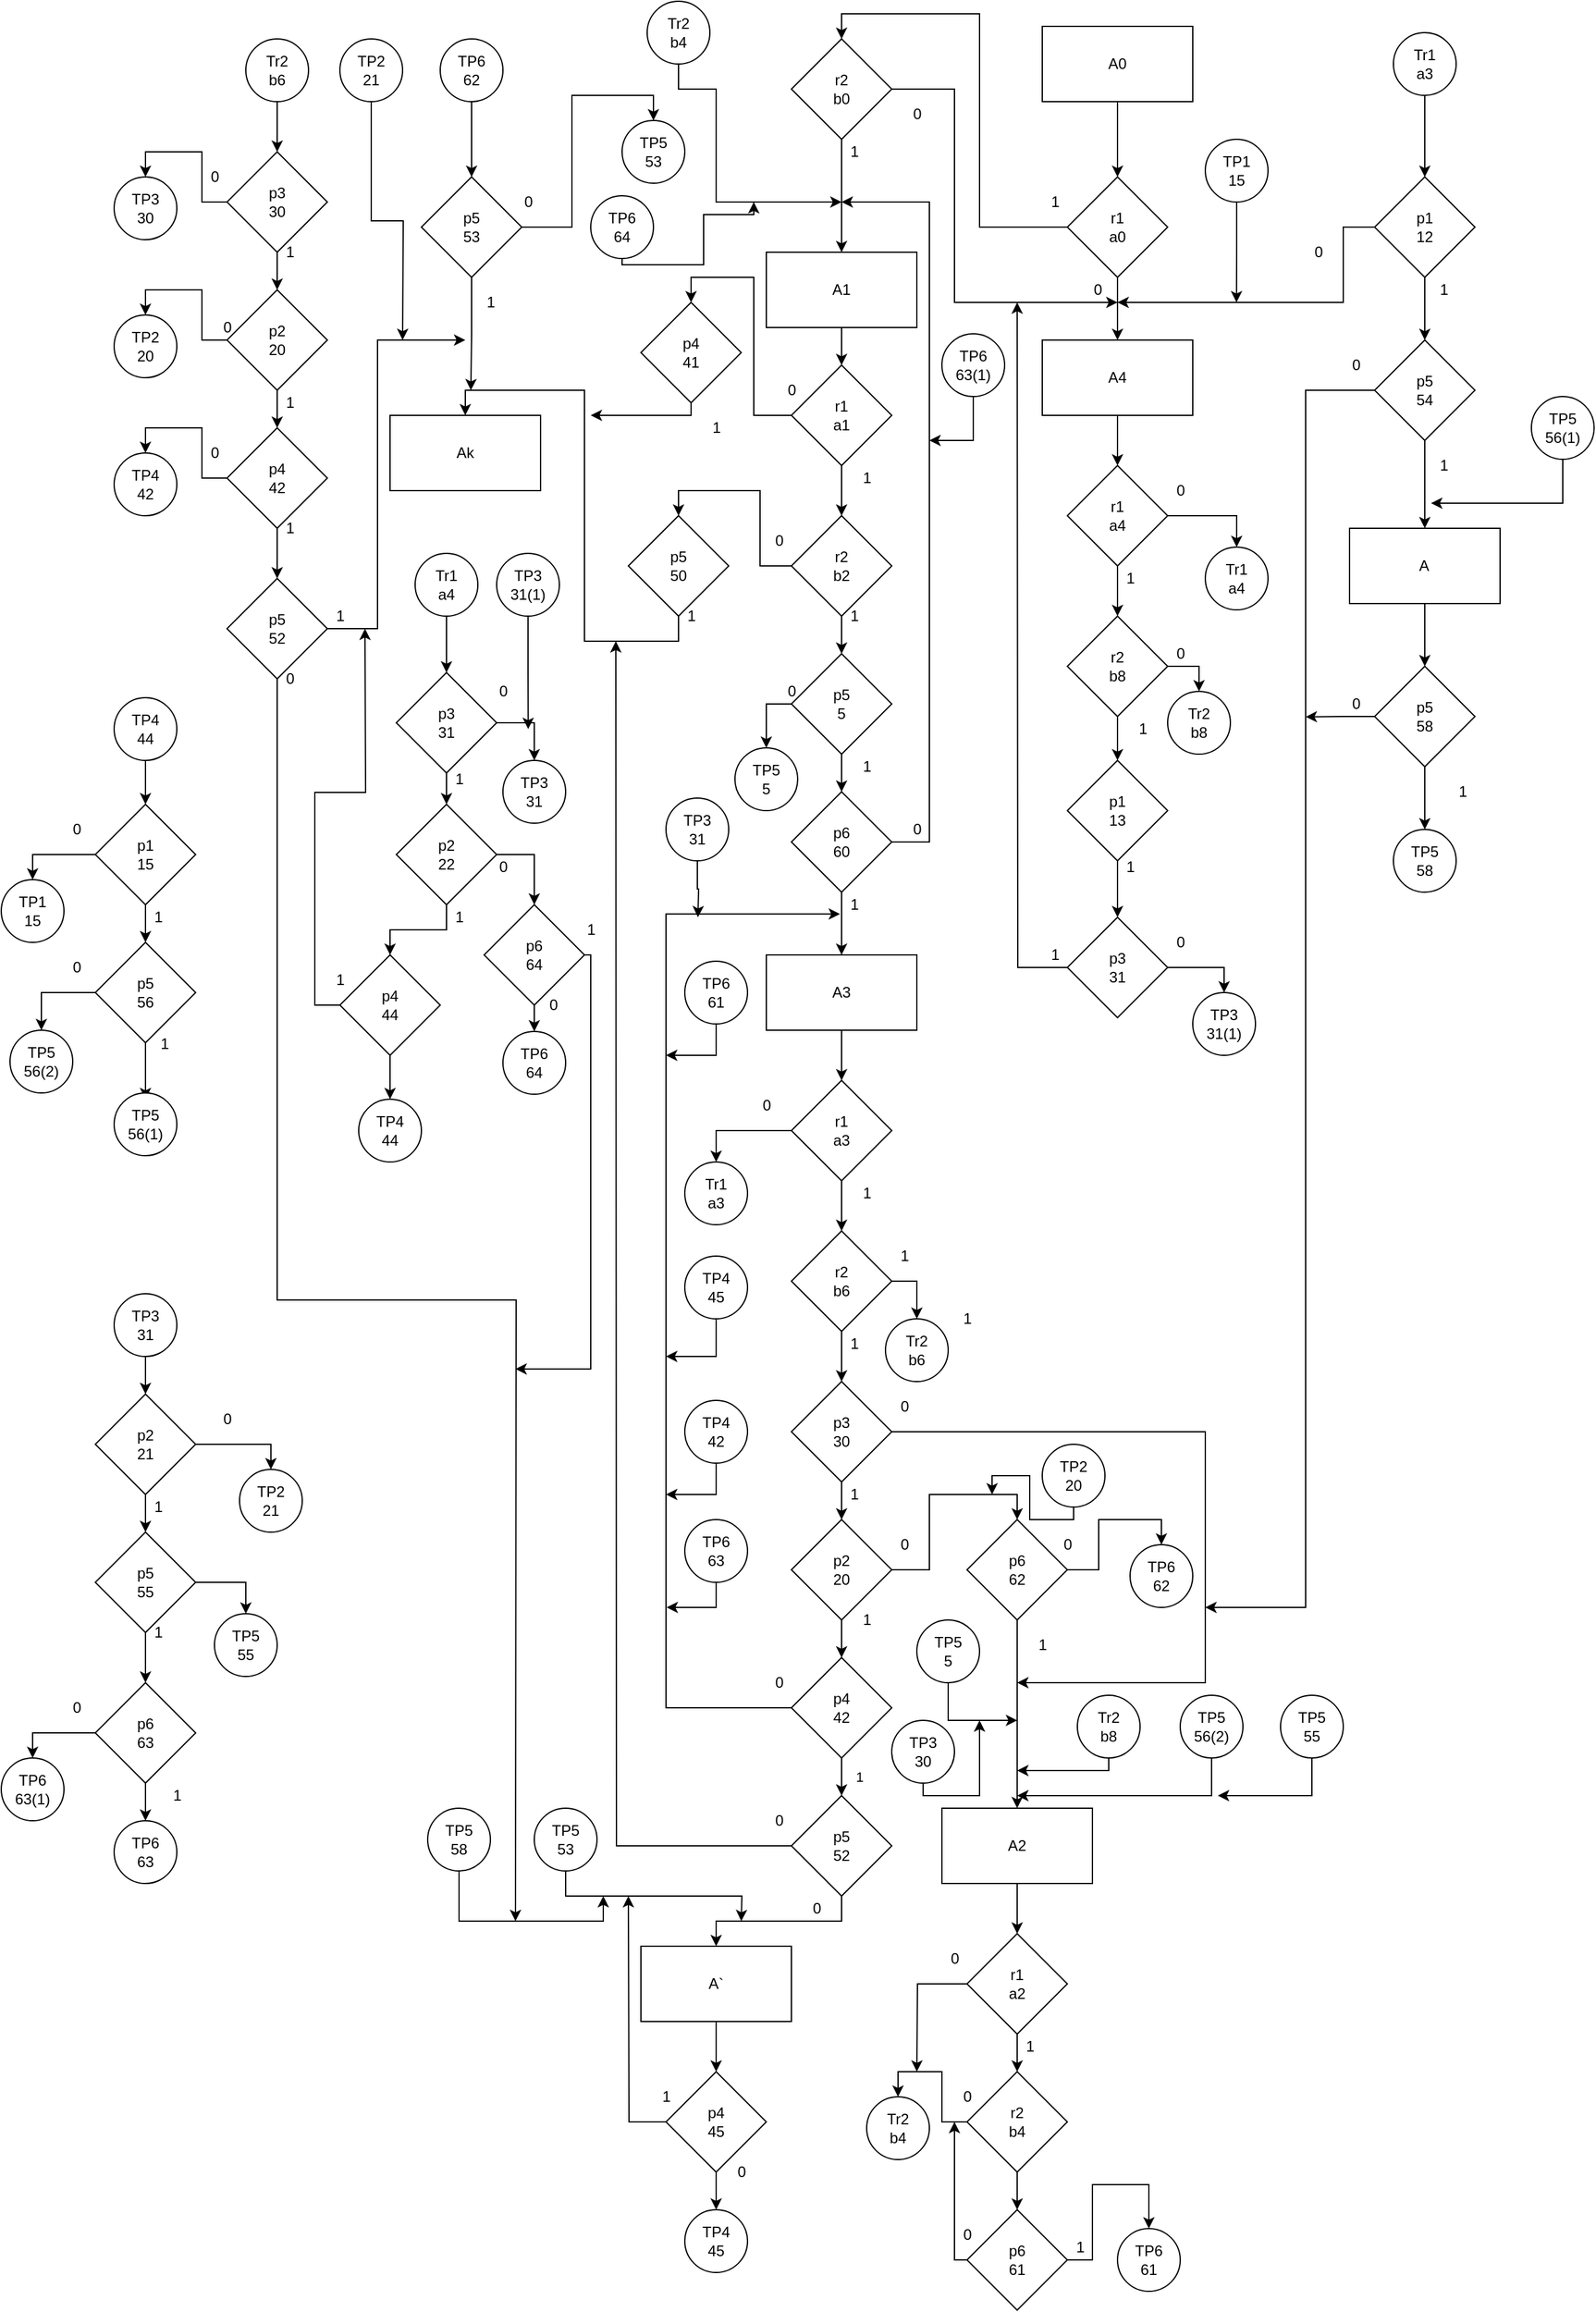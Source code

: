 <mxfile version="14.7.0" type="device"><diagram id="gbNXy1_ggw2y603mRWIR" name="Page-1"><mxGraphModel dx="3597" dy="1270" grid="1" gridSize="10" guides="1" tooltips="1" connect="1" arrows="1" fold="1" page="1" pageScale="1" pageWidth="827" pageHeight="1169" math="0" shadow="0"><root><mxCell id="0"/><mxCell id="1" parent="0"/><mxCell id="4R3w4fU8fS9-vvhuYjA--3" style="edgeStyle=orthogonalEdgeStyle;rounded=0;orthogonalLoop=1;jettySize=auto;html=1;exitX=0.5;exitY=1;exitDx=0;exitDy=0;entryX=0.5;entryY=0;entryDx=0;entryDy=0;" edge="1" parent="1" source="4R3w4fU8fS9-vvhuYjA--1" target="4R3w4fU8fS9-vvhuYjA--2"><mxGeometry relative="1" as="geometry"/></mxCell><mxCell id="4R3w4fU8fS9-vvhuYjA--1" value="A0" style="rounded=0;whiteSpace=wrap;html=1;" vertex="1" parent="1"><mxGeometry x="360" y="30" width="120" height="60" as="geometry"/></mxCell><mxCell id="4R3w4fU8fS9-vvhuYjA--37" style="edgeStyle=orthogonalEdgeStyle;rounded=0;orthogonalLoop=1;jettySize=auto;html=1;exitX=0;exitY=0.5;exitDx=0;exitDy=0;entryX=0.5;entryY=0;entryDx=0;entryDy=0;" edge="1" parent="1" source="4R3w4fU8fS9-vvhuYjA--2" target="4R3w4fU8fS9-vvhuYjA--36"><mxGeometry relative="1" as="geometry"/></mxCell><mxCell id="4R3w4fU8fS9-vvhuYjA--42" style="edgeStyle=orthogonalEdgeStyle;rounded=0;orthogonalLoop=1;jettySize=auto;html=1;exitX=0.5;exitY=1;exitDx=0;exitDy=0;entryX=0.5;entryY=0;entryDx=0;entryDy=0;" edge="1" parent="1" source="4R3w4fU8fS9-vvhuYjA--2" target="4R3w4fU8fS9-vvhuYjA--41"><mxGeometry relative="1" as="geometry"/></mxCell><mxCell id="4R3w4fU8fS9-vvhuYjA--2" value="r1&lt;br&gt;a0" style="rhombus;whiteSpace=wrap;html=1;" vertex="1" parent="1"><mxGeometry x="380" y="150" width="80" height="80" as="geometry"/></mxCell><mxCell id="4R3w4fU8fS9-vvhuYjA--6" value="1" style="text;html=1;align=center;verticalAlign=middle;resizable=0;points=[];autosize=1;strokeColor=none;" vertex="1" parent="1"><mxGeometry x="360" y="160" width="20" height="20" as="geometry"/></mxCell><mxCell id="4R3w4fU8fS9-vvhuYjA--39" style="edgeStyle=orthogonalEdgeStyle;rounded=0;orthogonalLoop=1;jettySize=auto;html=1;exitX=0.5;exitY=1;exitDx=0;exitDy=0;entryX=0.5;entryY=0;entryDx=0;entryDy=0;" edge="1" parent="1" source="4R3w4fU8fS9-vvhuYjA--36" target="4R3w4fU8fS9-vvhuYjA--38"><mxGeometry relative="1" as="geometry"/></mxCell><mxCell id="4R3w4fU8fS9-vvhuYjA--44" style="edgeStyle=orthogonalEdgeStyle;rounded=0;orthogonalLoop=1;jettySize=auto;html=1;exitX=1;exitY=0.5;exitDx=0;exitDy=0;" edge="1" parent="1" source="4R3w4fU8fS9-vvhuYjA--36"><mxGeometry relative="1" as="geometry"><mxPoint x="420" y="250" as="targetPoint"/><Array as="points"><mxPoint x="290" y="80"/><mxPoint x="290" y="250"/></Array></mxGeometry></mxCell><mxCell id="4R3w4fU8fS9-vvhuYjA--36" value="r2&lt;br&gt;b0" style="rhombus;whiteSpace=wrap;html=1;" vertex="1" parent="1"><mxGeometry x="160" y="40" width="80" height="80" as="geometry"/></mxCell><mxCell id="4R3w4fU8fS9-vvhuYjA--48" style="edgeStyle=orthogonalEdgeStyle;rounded=0;orthogonalLoop=1;jettySize=auto;html=1;exitX=0.5;exitY=1;exitDx=0;exitDy=0;entryX=0.5;entryY=0;entryDx=0;entryDy=0;" edge="1" parent="1" source="4R3w4fU8fS9-vvhuYjA--38" target="4R3w4fU8fS9-vvhuYjA--47"><mxGeometry relative="1" as="geometry"/></mxCell><mxCell id="4R3w4fU8fS9-vvhuYjA--38" value="A1" style="rounded=0;whiteSpace=wrap;html=1;" vertex="1" parent="1"><mxGeometry x="140" y="210" width="120" height="60" as="geometry"/></mxCell><mxCell id="4R3w4fU8fS9-vvhuYjA--191" style="edgeStyle=orthogonalEdgeStyle;rounded=0;orthogonalLoop=1;jettySize=auto;html=1;exitX=0.5;exitY=1;exitDx=0;exitDy=0;entryX=0.5;entryY=0;entryDx=0;entryDy=0;" edge="1" parent="1" source="4R3w4fU8fS9-vvhuYjA--41" target="4R3w4fU8fS9-vvhuYjA--190"><mxGeometry relative="1" as="geometry"/></mxCell><mxCell id="4R3w4fU8fS9-vvhuYjA--41" value="A4" style="rounded=0;whiteSpace=wrap;html=1;" vertex="1" parent="1"><mxGeometry x="360" y="280" width="120" height="60" as="geometry"/></mxCell><mxCell id="4R3w4fU8fS9-vvhuYjA--43" value="0" style="text;html=1;align=center;verticalAlign=middle;resizable=0;points=[];autosize=1;strokeColor=none;" vertex="1" parent="1"><mxGeometry x="394" y="230" width="20" height="20" as="geometry"/></mxCell><mxCell id="4R3w4fU8fS9-vvhuYjA--45" value="0" style="text;html=1;align=center;verticalAlign=middle;resizable=0;points=[];autosize=1;strokeColor=none;" vertex="1" parent="1"><mxGeometry x="250" y="90" width="20" height="20" as="geometry"/></mxCell><mxCell id="4R3w4fU8fS9-vvhuYjA--46" value="1" style="text;html=1;align=center;verticalAlign=middle;resizable=0;points=[];autosize=1;strokeColor=none;" vertex="1" parent="1"><mxGeometry x="200" y="120" width="20" height="20" as="geometry"/></mxCell><mxCell id="4R3w4fU8fS9-vvhuYjA--50" style="edgeStyle=orthogonalEdgeStyle;rounded=0;orthogonalLoop=1;jettySize=auto;html=1;exitX=0.5;exitY=1;exitDx=0;exitDy=0;entryX=0.5;entryY=0;entryDx=0;entryDy=0;" edge="1" parent="1" source="4R3w4fU8fS9-vvhuYjA--47" target="4R3w4fU8fS9-vvhuYjA--49"><mxGeometry relative="1" as="geometry"/></mxCell><mxCell id="4R3w4fU8fS9-vvhuYjA--72" style="edgeStyle=orthogonalEdgeStyle;rounded=0;orthogonalLoop=1;jettySize=auto;html=1;exitX=0;exitY=0.5;exitDx=0;exitDy=0;entryX=0.5;entryY=0;entryDx=0;entryDy=0;" edge="1" parent="1" source="4R3w4fU8fS9-vvhuYjA--47" target="4R3w4fU8fS9-vvhuYjA--71"><mxGeometry relative="1" as="geometry"><Array as="points"><mxPoint x="130" y="340"/><mxPoint x="130" y="230"/><mxPoint x="80" y="230"/></Array></mxGeometry></mxCell><mxCell id="4R3w4fU8fS9-vvhuYjA--47" value="r1&lt;br&gt;a1" style="rhombus;whiteSpace=wrap;html=1;" vertex="1" parent="1"><mxGeometry x="160" y="300" width="80" height="80" as="geometry"/></mxCell><mxCell id="4R3w4fU8fS9-vvhuYjA--53" style="edgeStyle=orthogonalEdgeStyle;rounded=0;orthogonalLoop=1;jettySize=auto;html=1;exitX=0.5;exitY=1;exitDx=0;exitDy=0;entryX=0.5;entryY=0;entryDx=0;entryDy=0;" edge="1" parent="1" source="4R3w4fU8fS9-vvhuYjA--49" target="4R3w4fU8fS9-vvhuYjA--52"><mxGeometry relative="1" as="geometry"/></mxCell><mxCell id="4R3w4fU8fS9-vvhuYjA--67" style="edgeStyle=orthogonalEdgeStyle;rounded=0;orthogonalLoop=1;jettySize=auto;html=1;exitX=0;exitY=0.5;exitDx=0;exitDy=0;entryX=0.5;entryY=0;entryDx=0;entryDy=0;" edge="1" parent="1" source="4R3w4fU8fS9-vvhuYjA--49" target="4R3w4fU8fS9-vvhuYjA--66"><mxGeometry relative="1" as="geometry"/></mxCell><mxCell id="4R3w4fU8fS9-vvhuYjA--49" value="r2&lt;br&gt;b2" style="rhombus;whiteSpace=wrap;html=1;" vertex="1" parent="1"><mxGeometry x="160" y="420" width="80" height="80" as="geometry"/></mxCell><mxCell id="4R3w4fU8fS9-vvhuYjA--51" value="1" style="text;html=1;align=center;verticalAlign=middle;resizable=0;points=[];autosize=1;strokeColor=none;" vertex="1" parent="1"><mxGeometry x="210" y="380" width="20" height="20" as="geometry"/></mxCell><mxCell id="4R3w4fU8fS9-vvhuYjA--56" style="edgeStyle=orthogonalEdgeStyle;rounded=0;orthogonalLoop=1;jettySize=auto;html=1;exitX=0.5;exitY=1;exitDx=0;exitDy=0;entryX=0.5;entryY=0;entryDx=0;entryDy=0;" edge="1" parent="1" source="4R3w4fU8fS9-vvhuYjA--52" target="4R3w4fU8fS9-vvhuYjA--54"><mxGeometry relative="1" as="geometry"/></mxCell><mxCell id="4R3w4fU8fS9-vvhuYjA--109" style="edgeStyle=orthogonalEdgeStyle;rounded=0;orthogonalLoop=1;jettySize=auto;html=1;exitX=0;exitY=0.5;exitDx=0;exitDy=0;entryX=0.5;entryY=0;entryDx=0;entryDy=0;" edge="1" parent="1" source="4R3w4fU8fS9-vvhuYjA--52" target="4R3w4fU8fS9-vvhuYjA--108"><mxGeometry relative="1" as="geometry"/></mxCell><mxCell id="4R3w4fU8fS9-vvhuYjA--52" value="p5&lt;br&gt;5" style="rhombus;whiteSpace=wrap;html=1;" vertex="1" parent="1"><mxGeometry x="160" y="530" width="80" height="80" as="geometry"/></mxCell><mxCell id="4R3w4fU8fS9-vvhuYjA--58" style="edgeStyle=orthogonalEdgeStyle;rounded=0;orthogonalLoop=1;jettySize=auto;html=1;exitX=0.5;exitY=1;exitDx=0;exitDy=0;entryX=0.5;entryY=0;entryDx=0;entryDy=0;" edge="1" parent="1" source="4R3w4fU8fS9-vvhuYjA--54" target="4R3w4fU8fS9-vvhuYjA--57"><mxGeometry relative="1" as="geometry"/></mxCell><mxCell id="4R3w4fU8fS9-vvhuYjA--76" style="edgeStyle=orthogonalEdgeStyle;rounded=0;orthogonalLoop=1;jettySize=auto;html=1;exitX=1;exitY=0.5;exitDx=0;exitDy=0;" edge="1" parent="1" source="4R3w4fU8fS9-vvhuYjA--54"><mxGeometry relative="1" as="geometry"><mxPoint x="200" y="170" as="targetPoint"/><Array as="points"><mxPoint x="270" y="680"/><mxPoint x="270" y="170"/></Array></mxGeometry></mxCell><mxCell id="4R3w4fU8fS9-vvhuYjA--54" value="p6&lt;br&gt;60" style="rhombus;whiteSpace=wrap;html=1;" vertex="1" parent="1"><mxGeometry x="160" y="640" width="80" height="80" as="geometry"/></mxCell><mxCell id="4R3w4fU8fS9-vvhuYjA--55" value="1" style="text;html=1;align=center;verticalAlign=middle;resizable=0;points=[];autosize=1;strokeColor=none;" vertex="1" parent="1"><mxGeometry x="200" y="490" width="20" height="20" as="geometry"/></mxCell><mxCell id="4R3w4fU8fS9-vvhuYjA--81" style="edgeStyle=orthogonalEdgeStyle;rounded=0;orthogonalLoop=1;jettySize=auto;html=1;exitX=0.5;exitY=1;exitDx=0;exitDy=0;entryX=0.5;entryY=0;entryDx=0;entryDy=0;" edge="1" parent="1" source="4R3w4fU8fS9-vvhuYjA--57" target="4R3w4fU8fS9-vvhuYjA--80"><mxGeometry relative="1" as="geometry"/></mxCell><mxCell id="4R3w4fU8fS9-vvhuYjA--57" value="A3" style="rounded=0;whiteSpace=wrap;html=1;" vertex="1" parent="1"><mxGeometry x="140" y="770" width="120" height="60" as="geometry"/></mxCell><mxCell id="4R3w4fU8fS9-vvhuYjA--59" value="1" style="text;html=1;align=center;verticalAlign=middle;resizable=0;points=[];autosize=1;strokeColor=none;" vertex="1" parent="1"><mxGeometry x="200" y="720" width="20" height="20" as="geometry"/></mxCell><mxCell id="4R3w4fU8fS9-vvhuYjA--69" style="edgeStyle=orthogonalEdgeStyle;rounded=0;orthogonalLoop=1;jettySize=auto;html=1;exitX=0.5;exitY=1;exitDx=0;exitDy=0;entryX=0.5;entryY=0;entryDx=0;entryDy=0;" edge="1" parent="1" source="4R3w4fU8fS9-vvhuYjA--66" target="4R3w4fU8fS9-vvhuYjA--68"><mxGeometry relative="1" as="geometry"/></mxCell><mxCell id="4R3w4fU8fS9-vvhuYjA--66" value="p5&lt;br&gt;50" style="rhombus;whiteSpace=wrap;html=1;" vertex="1" parent="1"><mxGeometry x="30" y="420" width="80" height="80" as="geometry"/></mxCell><mxCell id="4R3w4fU8fS9-vvhuYjA--68" value="Ak" style="rounded=0;whiteSpace=wrap;html=1;" vertex="1" parent="1"><mxGeometry x="-160" y="340" width="120" height="60" as="geometry"/></mxCell><mxCell id="4R3w4fU8fS9-vvhuYjA--70" value="1" style="text;html=1;align=center;verticalAlign=middle;resizable=0;points=[];autosize=1;strokeColor=none;" vertex="1" parent="1"><mxGeometry x="70" y="490" width="20" height="20" as="geometry"/></mxCell><mxCell id="4R3w4fU8fS9-vvhuYjA--79" style="edgeStyle=orthogonalEdgeStyle;rounded=0;orthogonalLoop=1;jettySize=auto;html=1;exitX=0.5;exitY=1;exitDx=0;exitDy=0;" edge="1" parent="1" source="4R3w4fU8fS9-vvhuYjA--71"><mxGeometry relative="1" as="geometry"><mxPoint y="340" as="targetPoint"/><Array as="points"><mxPoint x="80" y="340"/></Array></mxGeometry></mxCell><mxCell id="4R3w4fU8fS9-vvhuYjA--71" value="p4&lt;br&gt;41" style="rhombus;whiteSpace=wrap;html=1;" vertex="1" parent="1"><mxGeometry x="40" y="250" width="80" height="80" as="geometry"/></mxCell><mxCell id="4R3w4fU8fS9-vvhuYjA--74" value="1" style="text;html=1;align=center;verticalAlign=middle;resizable=0;points=[];autosize=1;strokeColor=none;" vertex="1" parent="1"><mxGeometry x="90" y="340" width="20" height="20" as="geometry"/></mxCell><mxCell id="4R3w4fU8fS9-vvhuYjA--75" value="0" style="text;html=1;align=center;verticalAlign=middle;resizable=0;points=[];autosize=1;strokeColor=none;" vertex="1" parent="1"><mxGeometry x="150" y="310" width="20" height="20" as="geometry"/></mxCell><mxCell id="4R3w4fU8fS9-vvhuYjA--77" value="0" style="text;html=1;align=center;verticalAlign=middle;resizable=0;points=[];autosize=1;strokeColor=none;" vertex="1" parent="1"><mxGeometry x="250" y="660" width="20" height="20" as="geometry"/></mxCell><mxCell id="4R3w4fU8fS9-vvhuYjA--83" style="edgeStyle=orthogonalEdgeStyle;rounded=0;orthogonalLoop=1;jettySize=auto;html=1;exitX=0.5;exitY=1;exitDx=0;exitDy=0;entryX=0.5;entryY=0;entryDx=0;entryDy=0;" edge="1" parent="1" source="4R3w4fU8fS9-vvhuYjA--80" target="4R3w4fU8fS9-vvhuYjA--82"><mxGeometry relative="1" as="geometry"/></mxCell><mxCell id="4R3w4fU8fS9-vvhuYjA--122" style="edgeStyle=orthogonalEdgeStyle;rounded=0;orthogonalLoop=1;jettySize=auto;html=1;exitX=0;exitY=0.5;exitDx=0;exitDy=0;entryX=0.5;entryY=0;entryDx=0;entryDy=0;" edge="1" parent="1" source="4R3w4fU8fS9-vvhuYjA--80" target="4R3w4fU8fS9-vvhuYjA--121"><mxGeometry relative="1" as="geometry"/></mxCell><mxCell id="4R3w4fU8fS9-vvhuYjA--80" value="r1&lt;br&gt;a3" style="rhombus;whiteSpace=wrap;html=1;" vertex="1" parent="1"><mxGeometry x="160" y="870" width="80" height="80" as="geometry"/></mxCell><mxCell id="4R3w4fU8fS9-vvhuYjA--89" style="edgeStyle=orthogonalEdgeStyle;rounded=0;orthogonalLoop=1;jettySize=auto;html=1;exitX=0.5;exitY=1;exitDx=0;exitDy=0;entryX=0.5;entryY=0;entryDx=0;entryDy=0;" edge="1" parent="1" source="4R3w4fU8fS9-vvhuYjA--82" target="4R3w4fU8fS9-vvhuYjA--88"><mxGeometry relative="1" as="geometry"/></mxCell><mxCell id="4R3w4fU8fS9-vvhuYjA--202" style="edgeStyle=orthogonalEdgeStyle;rounded=0;orthogonalLoop=1;jettySize=auto;html=1;exitX=1;exitY=0.5;exitDx=0;exitDy=0;entryX=0.5;entryY=0;entryDx=0;entryDy=0;" edge="1" parent="1" source="4R3w4fU8fS9-vvhuYjA--82" target="4R3w4fU8fS9-vvhuYjA--201"><mxGeometry relative="1" as="geometry"/></mxCell><mxCell id="4R3w4fU8fS9-vvhuYjA--82" value="r2&lt;br&gt;b6" style="rhombus;whiteSpace=wrap;html=1;" vertex="1" parent="1"><mxGeometry x="160" y="990" width="80" height="80" as="geometry"/></mxCell><mxCell id="4R3w4fU8fS9-vvhuYjA--84" value="1" style="text;html=1;align=center;verticalAlign=middle;resizable=0;points=[];autosize=1;strokeColor=none;" vertex="1" parent="1"><mxGeometry x="210" y="950" width="20" height="20" as="geometry"/></mxCell><mxCell id="4R3w4fU8fS9-vvhuYjA--85" value="0" style="text;html=1;align=center;verticalAlign=middle;resizable=0;points=[];autosize=1;strokeColor=none;" vertex="1" parent="1"><mxGeometry x="140" y="430" width="20" height="20" as="geometry"/></mxCell><mxCell id="4R3w4fU8fS9-vvhuYjA--87" value="1" style="text;html=1;align=center;verticalAlign=middle;resizable=0;points=[];autosize=1;strokeColor=none;" vertex="1" parent="1"><mxGeometry x="240" y="1000" width="20" height="20" as="geometry"/></mxCell><mxCell id="4R3w4fU8fS9-vvhuYjA--92" style="edgeStyle=orthogonalEdgeStyle;rounded=0;orthogonalLoop=1;jettySize=auto;html=1;exitX=0.5;exitY=1;exitDx=0;exitDy=0;entryX=0.5;entryY=0;entryDx=0;entryDy=0;" edge="1" parent="1" source="4R3w4fU8fS9-vvhuYjA--88" target="4R3w4fU8fS9-vvhuYjA--91"><mxGeometry relative="1" as="geometry"/></mxCell><mxCell id="4R3w4fU8fS9-vvhuYjA--135" style="edgeStyle=orthogonalEdgeStyle;rounded=0;orthogonalLoop=1;jettySize=auto;html=1;exitX=1;exitY=0.5;exitDx=0;exitDy=0;" edge="1" parent="1" source="4R3w4fU8fS9-vvhuYjA--88"><mxGeometry relative="1" as="geometry"><mxPoint x="340" y="1350" as="targetPoint"/><Array as="points"><mxPoint x="490" y="1150"/><mxPoint x="490" y="1350"/></Array></mxGeometry></mxCell><mxCell id="4R3w4fU8fS9-vvhuYjA--88" value="p3&lt;br&gt;30" style="rhombus;whiteSpace=wrap;html=1;" vertex="1" parent="1"><mxGeometry x="160" y="1110" width="80" height="80" as="geometry"/></mxCell><mxCell id="4R3w4fU8fS9-vvhuYjA--90" value="1" style="text;html=1;align=center;verticalAlign=middle;resizable=0;points=[];autosize=1;strokeColor=none;" vertex="1" parent="1"><mxGeometry x="200" y="1070" width="20" height="20" as="geometry"/></mxCell><mxCell id="4R3w4fU8fS9-vvhuYjA--97" style="edgeStyle=orthogonalEdgeStyle;rounded=0;orthogonalLoop=1;jettySize=auto;html=1;exitX=0.5;exitY=1;exitDx=0;exitDy=0;entryX=0.5;entryY=0;entryDx=0;entryDy=0;" edge="1" parent="1" source="4R3w4fU8fS9-vvhuYjA--91" target="4R3w4fU8fS9-vvhuYjA--94"><mxGeometry relative="1" as="geometry"/></mxCell><mxCell id="4R3w4fU8fS9-vvhuYjA--104" style="edgeStyle=orthogonalEdgeStyle;rounded=0;orthogonalLoop=1;jettySize=auto;html=1;exitX=1;exitY=0.5;exitDx=0;exitDy=0;entryX=0.5;entryY=0;entryDx=0;entryDy=0;" edge="1" parent="1" source="4R3w4fU8fS9-vvhuYjA--91" target="4R3w4fU8fS9-vvhuYjA--103"><mxGeometry relative="1" as="geometry"/></mxCell><mxCell id="4R3w4fU8fS9-vvhuYjA--91" value="p2&lt;br&gt;20" style="rhombus;whiteSpace=wrap;html=1;" vertex="1" parent="1"><mxGeometry x="160" y="1220" width="80" height="80" as="geometry"/></mxCell><mxCell id="4R3w4fU8fS9-vvhuYjA--93" value="1" style="text;html=1;align=center;verticalAlign=middle;resizable=0;points=[];autosize=1;strokeColor=none;" vertex="1" parent="1"><mxGeometry x="200" y="1190" width="20" height="20" as="geometry"/></mxCell><mxCell id="4R3w4fU8fS9-vvhuYjA--99" style="edgeStyle=orthogonalEdgeStyle;rounded=0;orthogonalLoop=1;jettySize=auto;html=1;exitX=0.5;exitY=1;exitDx=0;exitDy=0;entryX=0.5;entryY=0;entryDx=0;entryDy=0;" edge="1" parent="1" source="4R3w4fU8fS9-vvhuYjA--94" target="4R3w4fU8fS9-vvhuYjA--95"><mxGeometry relative="1" as="geometry"/></mxCell><mxCell id="4R3w4fU8fS9-vvhuYjA--100" value="1" style="edgeLabel;html=1;align=center;verticalAlign=middle;resizable=0;points=[];" vertex="1" connectable="0" parent="4R3w4fU8fS9-vvhuYjA--99"><mxGeometry x="-0.029" y="14" relative="1" as="geometry"><mxPoint as="offset"/></mxGeometry></mxCell><mxCell id="4R3w4fU8fS9-vvhuYjA--136" style="edgeStyle=orthogonalEdgeStyle;rounded=0;orthogonalLoop=1;jettySize=auto;html=1;exitX=0;exitY=0.5;exitDx=0;exitDy=0;entryX=-0.064;entryY=0.871;entryDx=0;entryDy=0;entryPerimeter=0;" edge="1" parent="1" source="4R3w4fU8fS9-vvhuYjA--94" target="4R3w4fU8fS9-vvhuYjA--59"><mxGeometry relative="1" as="geometry"><Array as="points"><mxPoint x="60" y="1370"/><mxPoint x="60" y="737"/></Array></mxGeometry></mxCell><mxCell id="4R3w4fU8fS9-vvhuYjA--94" value="p4&lt;br&gt;42" style="rhombus;whiteSpace=wrap;html=1;" vertex="1" parent="1"><mxGeometry x="160" y="1330" width="80" height="80" as="geometry"/></mxCell><mxCell id="4R3w4fU8fS9-vvhuYjA--101" style="edgeStyle=orthogonalEdgeStyle;rounded=0;orthogonalLoop=1;jettySize=auto;html=1;exitX=0;exitY=0.5;exitDx=0;exitDy=0;" edge="1" parent="1" source="4R3w4fU8fS9-vvhuYjA--95"><mxGeometry relative="1" as="geometry"><mxPoint x="20" y="520" as="targetPoint"/></mxGeometry></mxCell><mxCell id="4R3w4fU8fS9-vvhuYjA--141" style="edgeStyle=orthogonalEdgeStyle;rounded=0;orthogonalLoop=1;jettySize=auto;html=1;exitX=0.5;exitY=1;exitDx=0;exitDy=0;entryX=0.5;entryY=0;entryDx=0;entryDy=0;" edge="1" parent="1" source="4R3w4fU8fS9-vvhuYjA--95" target="4R3w4fU8fS9-vvhuYjA--140"><mxGeometry relative="1" as="geometry"/></mxCell><mxCell id="4R3w4fU8fS9-vvhuYjA--95" value="p5&lt;br&gt;52" style="rhombus;whiteSpace=wrap;html=1;" vertex="1" parent="1"><mxGeometry x="160" y="1440" width="80" height="80" as="geometry"/></mxCell><mxCell id="4R3w4fU8fS9-vvhuYjA--98" value="1" style="text;html=1;align=center;verticalAlign=middle;resizable=0;points=[];autosize=1;strokeColor=none;" vertex="1" parent="1"><mxGeometry x="210" y="1290" width="20" height="20" as="geometry"/></mxCell><mxCell id="4R3w4fU8fS9-vvhuYjA--102" value="0" style="text;html=1;align=center;verticalAlign=middle;resizable=0;points=[];autosize=1;strokeColor=none;" vertex="1" parent="1"><mxGeometry x="140" y="1450" width="20" height="20" as="geometry"/></mxCell><mxCell id="4R3w4fU8fS9-vvhuYjA--107" style="edgeStyle=orthogonalEdgeStyle;rounded=0;orthogonalLoop=1;jettySize=auto;html=1;exitX=0.5;exitY=1;exitDx=0;exitDy=0;entryX=0.5;entryY=0;entryDx=0;entryDy=0;" edge="1" parent="1" source="4R3w4fU8fS9-vvhuYjA--103" target="4R3w4fU8fS9-vvhuYjA--106"><mxGeometry relative="1" as="geometry"/></mxCell><mxCell id="4R3w4fU8fS9-vvhuYjA--114" style="edgeStyle=orthogonalEdgeStyle;rounded=0;orthogonalLoop=1;jettySize=auto;html=1;exitX=1;exitY=0.5;exitDx=0;exitDy=0;entryX=0.5;entryY=0;entryDx=0;entryDy=0;" edge="1" parent="1" source="4R3w4fU8fS9-vvhuYjA--103" target="4R3w4fU8fS9-vvhuYjA--112"><mxGeometry relative="1" as="geometry"/></mxCell><mxCell id="4R3w4fU8fS9-vvhuYjA--103" value="p6&lt;br&gt;62" style="rhombus;whiteSpace=wrap;html=1;" vertex="1" parent="1"><mxGeometry x="300" y="1220" width="80" height="80" as="geometry"/></mxCell><mxCell id="4R3w4fU8fS9-vvhuYjA--105" value="0" style="text;html=1;align=center;verticalAlign=middle;resizable=0;points=[];autosize=1;strokeColor=none;" vertex="1" parent="1"><mxGeometry x="240" y="1230" width="20" height="20" as="geometry"/></mxCell><mxCell id="4R3w4fU8fS9-vvhuYjA--134" style="edgeStyle=orthogonalEdgeStyle;rounded=0;orthogonalLoop=1;jettySize=auto;html=1;exitX=0.5;exitY=1;exitDx=0;exitDy=0;entryX=0.5;entryY=0;entryDx=0;entryDy=0;" edge="1" parent="1" source="4R3w4fU8fS9-vvhuYjA--106" target="4R3w4fU8fS9-vvhuYjA--133"><mxGeometry relative="1" as="geometry"/></mxCell><mxCell id="4R3w4fU8fS9-vvhuYjA--106" value="A2" style="rounded=0;whiteSpace=wrap;html=1;" vertex="1" parent="1"><mxGeometry x="280" y="1450" width="120" height="60" as="geometry"/></mxCell><mxCell id="4R3w4fU8fS9-vvhuYjA--108" value="TP5&lt;br&gt;5" style="ellipse;whiteSpace=wrap;html=1;aspect=fixed;" vertex="1" parent="1"><mxGeometry x="115" y="605" width="50" height="50" as="geometry"/></mxCell><mxCell id="4R3w4fU8fS9-vvhuYjA--111" style="edgeStyle=orthogonalEdgeStyle;rounded=0;orthogonalLoop=1;jettySize=auto;html=1;exitX=0.5;exitY=1;exitDx=0;exitDy=0;" edge="1" parent="1" source="4R3w4fU8fS9-vvhuYjA--110"><mxGeometry relative="1" as="geometry"><mxPoint x="340" y="1380" as="targetPoint"/><Array as="points"><mxPoint x="285" y="1380"/></Array></mxGeometry></mxCell><mxCell id="4R3w4fU8fS9-vvhuYjA--110" value="TP5&lt;br&gt;5" style="ellipse;whiteSpace=wrap;html=1;aspect=fixed;" vertex="1" parent="1"><mxGeometry x="260" y="1300" width="50" height="50" as="geometry"/></mxCell><mxCell id="4R3w4fU8fS9-vvhuYjA--112" value="TP6&lt;br&gt;62" style="ellipse;whiteSpace=wrap;html=1;aspect=fixed;" vertex="1" parent="1"><mxGeometry x="430" y="1240" width="50" height="50" as="geometry"/></mxCell><mxCell id="4R3w4fU8fS9-vvhuYjA--113" value="1" style="text;html=1;align=center;verticalAlign=middle;resizable=0;points=[];autosize=1;strokeColor=none;" vertex="1" parent="1"><mxGeometry x="350" y="1310" width="20" height="20" as="geometry"/></mxCell><mxCell id="4R3w4fU8fS9-vvhuYjA--115" value="0" style="text;html=1;align=center;verticalAlign=middle;resizable=0;points=[];autosize=1;strokeColor=none;" vertex="1" parent="1"><mxGeometry x="370" y="1230" width="20" height="20" as="geometry"/></mxCell><mxCell id="4R3w4fU8fS9-vvhuYjA--119" style="edgeStyle=orthogonalEdgeStyle;rounded=0;orthogonalLoop=1;jettySize=auto;html=1;exitX=0.5;exitY=1;exitDx=0;exitDy=0;" edge="1" parent="1" source="4R3w4fU8fS9-vvhuYjA--116"><mxGeometry relative="1" as="geometry"><mxPoint x="-95.571" y="320" as="targetPoint"/></mxGeometry></mxCell><mxCell id="4R3w4fU8fS9-vvhuYjA--144" style="edgeStyle=orthogonalEdgeStyle;rounded=0;orthogonalLoop=1;jettySize=auto;html=1;exitX=1;exitY=0.5;exitDx=0;exitDy=0;entryX=0.5;entryY=0;entryDx=0;entryDy=0;" edge="1" parent="1" source="4R3w4fU8fS9-vvhuYjA--116" target="4R3w4fU8fS9-vvhuYjA--143"><mxGeometry relative="1" as="geometry"/></mxCell><mxCell id="4R3w4fU8fS9-vvhuYjA--116" value="p5&lt;br&gt;53" style="rhombus;whiteSpace=wrap;html=1;" vertex="1" parent="1"><mxGeometry x="-135" y="150" width="80" height="80" as="geometry"/></mxCell><mxCell id="4R3w4fU8fS9-vvhuYjA--118" style="edgeStyle=orthogonalEdgeStyle;rounded=0;orthogonalLoop=1;jettySize=auto;html=1;exitX=0.5;exitY=1;exitDx=0;exitDy=0;entryX=0.5;entryY=0;entryDx=0;entryDy=0;" edge="1" parent="1" source="4R3w4fU8fS9-vvhuYjA--117" target="4R3w4fU8fS9-vvhuYjA--116"><mxGeometry relative="1" as="geometry"/></mxCell><mxCell id="4R3w4fU8fS9-vvhuYjA--117" value="TP6&lt;br&gt;62" style="ellipse;whiteSpace=wrap;html=1;aspect=fixed;" vertex="1" parent="1"><mxGeometry x="-120" y="40" width="50" height="50" as="geometry"/></mxCell><mxCell id="4R3w4fU8fS9-vvhuYjA--120" value="1" style="text;html=1;align=center;verticalAlign=middle;resizable=0;points=[];autosize=1;strokeColor=none;" vertex="1" parent="1"><mxGeometry x="-90" y="240" width="20" height="20" as="geometry"/></mxCell><mxCell id="4R3w4fU8fS9-vvhuYjA--121" value="Tr1&lt;br&gt;a3" style="ellipse;whiteSpace=wrap;html=1;aspect=fixed;" vertex="1" parent="1"><mxGeometry x="75" y="935" width="50" height="50" as="geometry"/></mxCell><mxCell id="4R3w4fU8fS9-vvhuYjA--125" style="edgeStyle=orthogonalEdgeStyle;rounded=0;orthogonalLoop=1;jettySize=auto;html=1;exitX=0.5;exitY=1;exitDx=0;exitDy=0;entryX=0.5;entryY=0;entryDx=0;entryDy=0;" edge="1" parent="1" source="4R3w4fU8fS9-vvhuYjA--123" target="4R3w4fU8fS9-vvhuYjA--124"><mxGeometry relative="1" as="geometry"/></mxCell><mxCell id="4R3w4fU8fS9-vvhuYjA--123" value="Tr1&lt;br&gt;a3" style="ellipse;whiteSpace=wrap;html=1;aspect=fixed;" vertex="1" parent="1"><mxGeometry x="640" y="35" width="50" height="50" as="geometry"/></mxCell><mxCell id="4R3w4fU8fS9-vvhuYjA--126" style="edgeStyle=orthogonalEdgeStyle;rounded=0;orthogonalLoop=1;jettySize=auto;html=1;exitX=0;exitY=0.5;exitDx=0;exitDy=0;" edge="1" parent="1" source="4R3w4fU8fS9-vvhuYjA--124"><mxGeometry relative="1" as="geometry"><mxPoint x="420" y="250" as="targetPoint"/><Array as="points"><mxPoint x="600" y="190"/><mxPoint x="600" y="250"/></Array></mxGeometry></mxCell><mxCell id="4R3w4fU8fS9-vvhuYjA--129" style="edgeStyle=orthogonalEdgeStyle;rounded=0;orthogonalLoop=1;jettySize=auto;html=1;exitX=0.5;exitY=1;exitDx=0;exitDy=0;entryX=0.5;entryY=0;entryDx=0;entryDy=0;" edge="1" parent="1" source="4R3w4fU8fS9-vvhuYjA--124" target="4R3w4fU8fS9-vvhuYjA--128"><mxGeometry relative="1" as="geometry"/></mxCell><mxCell id="4R3w4fU8fS9-vvhuYjA--124" value="p1&lt;br&gt;12" style="rhombus;whiteSpace=wrap;html=1;" vertex="1" parent="1"><mxGeometry x="625" y="150" width="80" height="80" as="geometry"/></mxCell><mxCell id="4R3w4fU8fS9-vvhuYjA--127" value="0" style="text;html=1;align=center;verticalAlign=middle;resizable=0;points=[];autosize=1;strokeColor=none;" vertex="1" parent="1"><mxGeometry x="570" y="200" width="20" height="20" as="geometry"/></mxCell><mxCell id="4R3w4fU8fS9-vvhuYjA--132" style="edgeStyle=orthogonalEdgeStyle;rounded=0;orthogonalLoop=1;jettySize=auto;html=1;exitX=0.5;exitY=1;exitDx=0;exitDy=0;entryX=0.5;entryY=0;entryDx=0;entryDy=0;" edge="1" parent="1" source="4R3w4fU8fS9-vvhuYjA--128" target="4R3w4fU8fS9-vvhuYjA--131"><mxGeometry relative="1" as="geometry"/></mxCell><mxCell id="4R3w4fU8fS9-vvhuYjA--148" style="edgeStyle=orthogonalEdgeStyle;rounded=0;orthogonalLoop=1;jettySize=auto;html=1;exitX=0;exitY=0.5;exitDx=0;exitDy=0;" edge="1" parent="1" source="4R3w4fU8fS9-vvhuYjA--128"><mxGeometry relative="1" as="geometry"><mxPoint x="490" y="1290" as="targetPoint"/><Array as="points"><mxPoint x="570" y="320"/><mxPoint x="570" y="1290"/></Array></mxGeometry></mxCell><mxCell id="4R3w4fU8fS9-vvhuYjA--128" value="p5&lt;br&gt;54" style="rhombus;whiteSpace=wrap;html=1;" vertex="1" parent="1"><mxGeometry x="625" y="280" width="80" height="80" as="geometry"/></mxCell><mxCell id="4R3w4fU8fS9-vvhuYjA--130" value="1" style="text;html=1;align=center;verticalAlign=middle;resizable=0;points=[];autosize=1;strokeColor=none;" vertex="1" parent="1"><mxGeometry x="670" y="230" width="20" height="20" as="geometry"/></mxCell><mxCell id="4R3w4fU8fS9-vvhuYjA--152" style="edgeStyle=orthogonalEdgeStyle;rounded=0;orthogonalLoop=1;jettySize=auto;html=1;exitX=0.5;exitY=1;exitDx=0;exitDy=0;entryX=0.5;entryY=0;entryDx=0;entryDy=0;" edge="1" parent="1" source="4R3w4fU8fS9-vvhuYjA--131" target="4R3w4fU8fS9-vvhuYjA--151"><mxGeometry relative="1" as="geometry"/></mxCell><mxCell id="4R3w4fU8fS9-vvhuYjA--131" value="A``" style="rounded=0;whiteSpace=wrap;html=1;" vertex="1" parent="1"><mxGeometry x="605" y="430" width="120" height="60" as="geometry"/></mxCell><mxCell id="4R3w4fU8fS9-vvhuYjA--172" style="edgeStyle=orthogonalEdgeStyle;rounded=0;orthogonalLoop=1;jettySize=auto;html=1;exitX=0.5;exitY=1;exitDx=0;exitDy=0;entryX=0.5;entryY=0;entryDx=0;entryDy=0;" edge="1" parent="1" source="4R3w4fU8fS9-vvhuYjA--133" target="4R3w4fU8fS9-vvhuYjA--171"><mxGeometry relative="1" as="geometry"/></mxCell><mxCell id="4R3w4fU8fS9-vvhuYjA--178" style="edgeStyle=orthogonalEdgeStyle;rounded=0;orthogonalLoop=1;jettySize=auto;html=1;exitX=0;exitY=0.5;exitDx=0;exitDy=0;" edge="1" parent="1" source="4R3w4fU8fS9-vvhuYjA--133"><mxGeometry relative="1" as="geometry"><mxPoint x="260" y="1660" as="targetPoint"/></mxGeometry></mxCell><mxCell id="4R3w4fU8fS9-vvhuYjA--133" value="r1&lt;br&gt;a2" style="rhombus;whiteSpace=wrap;html=1;" vertex="1" parent="1"><mxGeometry x="300" y="1550" width="80" height="80" as="geometry"/></mxCell><mxCell id="4R3w4fU8fS9-vvhuYjA--137" value="0" style="text;html=1;align=center;verticalAlign=middle;resizable=0;points=[];autosize=1;strokeColor=none;" vertex="1" parent="1"><mxGeometry x="140" y="1340" width="20" height="20" as="geometry"/></mxCell><mxCell id="4R3w4fU8fS9-vvhuYjA--138" value="0" style="text;html=1;align=center;verticalAlign=middle;resizable=0;points=[];autosize=1;strokeColor=none;" vertex="1" parent="1"><mxGeometry x="130" y="880" width="20" height="20" as="geometry"/></mxCell><mxCell id="4R3w4fU8fS9-vvhuYjA--139" value="0" style="text;html=1;align=center;verticalAlign=middle;resizable=0;points=[];autosize=1;strokeColor=none;" vertex="1" parent="1"><mxGeometry x="240" y="1120" width="20" height="20" as="geometry"/></mxCell><mxCell id="4R3w4fU8fS9-vvhuYjA--163" style="edgeStyle=orthogonalEdgeStyle;rounded=0;orthogonalLoop=1;jettySize=auto;html=1;exitX=0.5;exitY=1;exitDx=0;exitDy=0;entryX=0.5;entryY=0;entryDx=0;entryDy=0;" edge="1" parent="1" source="4R3w4fU8fS9-vvhuYjA--140" target="4R3w4fU8fS9-vvhuYjA--157"><mxGeometry relative="1" as="geometry"/></mxCell><mxCell id="4R3w4fU8fS9-vvhuYjA--140" value="A`" style="rounded=0;whiteSpace=wrap;html=1;" vertex="1" parent="1"><mxGeometry x="40" y="1560" width="120" height="60" as="geometry"/></mxCell><mxCell id="4R3w4fU8fS9-vvhuYjA--142" value="0" style="text;html=1;align=center;verticalAlign=middle;resizable=0;points=[];autosize=1;strokeColor=none;" vertex="1" parent="1"><mxGeometry x="170" y="1520" width="20" height="20" as="geometry"/></mxCell><mxCell id="4R3w4fU8fS9-vvhuYjA--143" value="TP5&lt;br&gt;53" style="ellipse;whiteSpace=wrap;html=1;aspect=fixed;" vertex="1" parent="1"><mxGeometry x="25" y="105" width="50" height="50" as="geometry"/></mxCell><mxCell id="4R3w4fU8fS9-vvhuYjA--145" value="0" style="text;html=1;align=center;verticalAlign=middle;resizable=0;points=[];autosize=1;strokeColor=none;" vertex="1" parent="1"><mxGeometry x="-60" y="160" width="20" height="20" as="geometry"/></mxCell><mxCell id="4R3w4fU8fS9-vvhuYjA--147" style="edgeStyle=orthogonalEdgeStyle;rounded=0;orthogonalLoop=1;jettySize=auto;html=1;exitX=0.5;exitY=1;exitDx=0;exitDy=0;" edge="1" parent="1" source="4R3w4fU8fS9-vvhuYjA--146"><mxGeometry relative="1" as="geometry"><mxPoint x="120" y="1540" as="targetPoint"/></mxGeometry></mxCell><mxCell id="4R3w4fU8fS9-vvhuYjA--146" value="TP5&lt;br&gt;53" style="ellipse;whiteSpace=wrap;html=1;aspect=fixed;" vertex="1" parent="1"><mxGeometry x="-45" y="1450" width="50" height="50" as="geometry"/></mxCell><mxCell id="4R3w4fU8fS9-vvhuYjA--149" value="0" style="text;html=1;align=center;verticalAlign=middle;resizable=0;points=[];autosize=1;strokeColor=none;" vertex="1" parent="1"><mxGeometry x="600" y="290" width="20" height="20" as="geometry"/></mxCell><mxCell id="4R3w4fU8fS9-vvhuYjA--150" value="1" style="text;html=1;align=center;verticalAlign=middle;resizable=0;points=[];autosize=1;strokeColor=none;" vertex="1" parent="1"><mxGeometry x="670" y="370" width="20" height="20" as="geometry"/></mxCell><mxCell id="4R3w4fU8fS9-vvhuYjA--154" style="edgeStyle=orthogonalEdgeStyle;rounded=0;orthogonalLoop=1;jettySize=auto;html=1;exitX=0.5;exitY=1;exitDx=0;exitDy=0;entryX=0.5;entryY=0;entryDx=0;entryDy=0;" edge="1" parent="1" source="4R3w4fU8fS9-vvhuYjA--151" target="4R3w4fU8fS9-vvhuYjA--153"><mxGeometry relative="1" as="geometry"/></mxCell><mxCell id="4R3w4fU8fS9-vvhuYjA--161" style="edgeStyle=orthogonalEdgeStyle;rounded=0;orthogonalLoop=1;jettySize=auto;html=1;exitX=0;exitY=0.5;exitDx=0;exitDy=0;" edge="1" parent="1" source="4R3w4fU8fS9-vvhuYjA--151"><mxGeometry relative="1" as="geometry"><mxPoint x="570" y="580.286" as="targetPoint"/></mxGeometry></mxCell><mxCell id="4R3w4fU8fS9-vvhuYjA--151" value="p5&lt;br&gt;58" style="rhombus;whiteSpace=wrap;html=1;" vertex="1" parent="1"><mxGeometry x="625" y="540" width="80" height="80" as="geometry"/></mxCell><mxCell id="4R3w4fU8fS9-vvhuYjA--153" value="TP5&lt;br&gt;58" style="ellipse;whiteSpace=wrap;html=1;aspect=fixed;" vertex="1" parent="1"><mxGeometry x="640" y="670" width="50" height="50" as="geometry"/></mxCell><mxCell id="4R3w4fU8fS9-vvhuYjA--156" style="edgeStyle=orthogonalEdgeStyle;rounded=0;orthogonalLoop=1;jettySize=auto;html=1;exitX=0.5;exitY=1;exitDx=0;exitDy=0;" edge="1" parent="1" source="4R3w4fU8fS9-vvhuYjA--155"><mxGeometry relative="1" as="geometry"><mxPoint x="10" y="1520" as="targetPoint"/><Array as="points"><mxPoint x="-105" y="1540"/><mxPoint x="10" y="1540"/></Array></mxGeometry></mxCell><mxCell id="4R3w4fU8fS9-vvhuYjA--155" value="TP5&lt;br&gt;58" style="ellipse;whiteSpace=wrap;html=1;aspect=fixed;" vertex="1" parent="1"><mxGeometry x="-130" y="1450" width="50" height="50" as="geometry"/></mxCell><mxCell id="4R3w4fU8fS9-vvhuYjA--164" style="edgeStyle=orthogonalEdgeStyle;rounded=0;orthogonalLoop=1;jettySize=auto;html=1;exitX=0;exitY=0.5;exitDx=0;exitDy=0;" edge="1" parent="1" source="4R3w4fU8fS9-vvhuYjA--157"><mxGeometry relative="1" as="geometry"><mxPoint x="30" y="1520" as="targetPoint"/></mxGeometry></mxCell><mxCell id="4R3w4fU8fS9-vvhuYjA--166" style="edgeStyle=orthogonalEdgeStyle;rounded=0;orthogonalLoop=1;jettySize=auto;html=1;exitX=0.5;exitY=1;exitDx=0;exitDy=0;entryX=0.5;entryY=0;entryDx=0;entryDy=0;" edge="1" parent="1" source="4R3w4fU8fS9-vvhuYjA--157" target="4R3w4fU8fS9-vvhuYjA--165"><mxGeometry relative="1" as="geometry"/></mxCell><mxCell id="4R3w4fU8fS9-vvhuYjA--157" value="p4&lt;br&gt;45" style="rhombus;whiteSpace=wrap;html=1;" vertex="1" parent="1"><mxGeometry x="60" y="1660" width="80" height="80" as="geometry"/></mxCell><mxCell id="4R3w4fU8fS9-vvhuYjA--160" value="1" style="text;html=1;align=center;verticalAlign=middle;resizable=0;points=[];autosize=1;strokeColor=none;" vertex="1" parent="1"><mxGeometry x="685" y="630" width="20" height="20" as="geometry"/></mxCell><mxCell id="4R3w4fU8fS9-vvhuYjA--162" value="0" style="text;html=1;align=center;verticalAlign=middle;resizable=0;points=[];autosize=1;strokeColor=none;" vertex="1" parent="1"><mxGeometry x="600" y="560" width="20" height="20" as="geometry"/></mxCell><mxCell id="4R3w4fU8fS9-vvhuYjA--165" value="TP4&lt;br&gt;45" style="ellipse;whiteSpace=wrap;html=1;aspect=fixed;" vertex="1" parent="1"><mxGeometry x="75" y="1770" width="50" height="50" as="geometry"/></mxCell><mxCell id="4R3w4fU8fS9-vvhuYjA--167" value="1" style="text;html=1;align=center;verticalAlign=middle;resizable=0;points=[];autosize=1;strokeColor=none;" vertex="1" parent="1"><mxGeometry x="50" y="1670" width="20" height="20" as="geometry"/></mxCell><mxCell id="4R3w4fU8fS9-vvhuYjA--168" value="0" style="text;html=1;align=center;verticalAlign=middle;resizable=0;points=[];autosize=1;strokeColor=none;" vertex="1" parent="1"><mxGeometry x="110" y="1730" width="20" height="20" as="geometry"/></mxCell><mxCell id="4R3w4fU8fS9-vvhuYjA--170" style="edgeStyle=orthogonalEdgeStyle;rounded=0;orthogonalLoop=1;jettySize=auto;html=1;exitX=0.5;exitY=1;exitDx=0;exitDy=0;" edge="1" parent="1" source="4R3w4fU8fS9-vvhuYjA--169"><mxGeometry relative="1" as="geometry"><mxPoint x="60" y="1090" as="targetPoint"/><Array as="points"><mxPoint x="100" y="1090"/></Array></mxGeometry></mxCell><mxCell id="4R3w4fU8fS9-vvhuYjA--169" value="TP4&lt;br&gt;45" style="ellipse;whiteSpace=wrap;html=1;aspect=fixed;" vertex="1" parent="1"><mxGeometry x="75" y="1010" width="50" height="50" as="geometry"/></mxCell><mxCell id="4R3w4fU8fS9-vvhuYjA--174" style="edgeStyle=orthogonalEdgeStyle;rounded=0;orthogonalLoop=1;jettySize=auto;html=1;exitX=0;exitY=0.5;exitDx=0;exitDy=0;entryX=0.5;entryY=0;entryDx=0;entryDy=0;" edge="1" parent="1" source="4R3w4fU8fS9-vvhuYjA--171" target="4R3w4fU8fS9-vvhuYjA--173"><mxGeometry relative="1" as="geometry"/></mxCell><mxCell id="4R3w4fU8fS9-vvhuYjA--182" style="edgeStyle=orthogonalEdgeStyle;rounded=0;orthogonalLoop=1;jettySize=auto;html=1;exitX=0.5;exitY=1;exitDx=0;exitDy=0;entryX=0.5;entryY=0;entryDx=0;entryDy=0;" edge="1" parent="1" source="4R3w4fU8fS9-vvhuYjA--171" target="4R3w4fU8fS9-vvhuYjA--181"><mxGeometry relative="1" as="geometry"/></mxCell><mxCell id="4R3w4fU8fS9-vvhuYjA--171" value="r2&lt;br&gt;b4" style="rhombus;whiteSpace=wrap;html=1;" vertex="1" parent="1"><mxGeometry x="300" y="1660" width="80" height="80" as="geometry"/></mxCell><mxCell id="4R3w4fU8fS9-vvhuYjA--173" value="Tr2&lt;br&gt;b4" style="ellipse;whiteSpace=wrap;html=1;aspect=fixed;" vertex="1" parent="1"><mxGeometry x="220" y="1680" width="50" height="50" as="geometry"/></mxCell><mxCell id="4R3w4fU8fS9-vvhuYjA--175" value="0" style="text;html=1;align=center;verticalAlign=middle;resizable=0;points=[];autosize=1;strokeColor=none;" vertex="1" parent="1"><mxGeometry x="290" y="1670" width="20" height="20" as="geometry"/></mxCell><mxCell id="4R3w4fU8fS9-vvhuYjA--177" style="edgeStyle=orthogonalEdgeStyle;rounded=0;orthogonalLoop=1;jettySize=auto;html=1;exitX=0.5;exitY=1;exitDx=0;exitDy=0;" edge="1" parent="1" source="4R3w4fU8fS9-vvhuYjA--176"><mxGeometry relative="1" as="geometry"><mxPoint x="200" y="170" as="targetPoint"/><Array as="points"><mxPoint x="70" y="80"/><mxPoint x="100" y="80"/><mxPoint x="100" y="170"/></Array></mxGeometry></mxCell><mxCell id="4R3w4fU8fS9-vvhuYjA--176" value="Tr2&lt;br&gt;b4" style="ellipse;whiteSpace=wrap;html=1;aspect=fixed;" vertex="1" parent="1"><mxGeometry x="45" y="10" width="50" height="50" as="geometry"/></mxCell><mxCell id="4R3w4fU8fS9-vvhuYjA--179" value="0" style="text;html=1;align=center;verticalAlign=middle;resizable=0;points=[];autosize=1;strokeColor=none;" vertex="1" parent="1"><mxGeometry x="280" y="1560" width="20" height="20" as="geometry"/></mxCell><mxCell id="4R3w4fU8fS9-vvhuYjA--180" value="1" style="text;html=1;align=center;verticalAlign=middle;resizable=0;points=[];autosize=1;strokeColor=none;" vertex="1" parent="1"><mxGeometry x="340" y="1630" width="20" height="20" as="geometry"/></mxCell><mxCell id="4R3w4fU8fS9-vvhuYjA--183" style="edgeStyle=orthogonalEdgeStyle;rounded=0;orthogonalLoop=1;jettySize=auto;html=1;exitX=0;exitY=0.5;exitDx=0;exitDy=0;" edge="1" parent="1" source="4R3w4fU8fS9-vvhuYjA--181"><mxGeometry relative="1" as="geometry"><mxPoint x="290" y="1700" as="targetPoint"/><Array as="points"><mxPoint x="290" y="1810"/></Array></mxGeometry></mxCell><mxCell id="4R3w4fU8fS9-vvhuYjA--186" style="edgeStyle=orthogonalEdgeStyle;rounded=0;orthogonalLoop=1;jettySize=auto;html=1;exitX=1;exitY=0.5;exitDx=0;exitDy=0;entryX=0.5;entryY=0;entryDx=0;entryDy=0;" edge="1" parent="1" source="4R3w4fU8fS9-vvhuYjA--181" target="4R3w4fU8fS9-vvhuYjA--185"><mxGeometry relative="1" as="geometry"/></mxCell><mxCell id="4R3w4fU8fS9-vvhuYjA--181" value="p6&lt;br&gt;61" style="rhombus;whiteSpace=wrap;html=1;" vertex="1" parent="1"><mxGeometry x="300" y="1770" width="80" height="80" as="geometry"/></mxCell><mxCell id="4R3w4fU8fS9-vvhuYjA--184" value="0" style="text;html=1;align=center;verticalAlign=middle;resizable=0;points=[];autosize=1;strokeColor=none;" vertex="1" parent="1"><mxGeometry x="290" y="1780" width="20" height="20" as="geometry"/></mxCell><mxCell id="4R3w4fU8fS9-vvhuYjA--185" value="TP6&lt;br&gt;61" style="ellipse;whiteSpace=wrap;html=1;aspect=fixed;" vertex="1" parent="1"><mxGeometry x="420" y="1785" width="50" height="50" as="geometry"/></mxCell><mxCell id="4R3w4fU8fS9-vvhuYjA--187" value="1" style="text;html=1;align=center;verticalAlign=middle;resizable=0;points=[];autosize=1;strokeColor=none;" vertex="1" parent="1"><mxGeometry x="380" y="1790" width="20" height="20" as="geometry"/></mxCell><mxCell id="4R3w4fU8fS9-vvhuYjA--189" style="edgeStyle=orthogonalEdgeStyle;rounded=0;orthogonalLoop=1;jettySize=auto;html=1;exitX=0.5;exitY=1;exitDx=0;exitDy=0;" edge="1" parent="1" source="4R3w4fU8fS9-vvhuYjA--188"><mxGeometry relative="1" as="geometry"><mxPoint x="60" y="850" as="targetPoint"/><Array as="points"><mxPoint x="100" y="850"/></Array></mxGeometry></mxCell><mxCell id="4R3w4fU8fS9-vvhuYjA--188" value="TP6&lt;br&gt;61" style="ellipse;whiteSpace=wrap;html=1;aspect=fixed;" vertex="1" parent="1"><mxGeometry x="75" y="775" width="50" height="50" as="geometry"/></mxCell><mxCell id="4R3w4fU8fS9-vvhuYjA--193" style="edgeStyle=orthogonalEdgeStyle;rounded=0;orthogonalLoop=1;jettySize=auto;html=1;exitX=0.5;exitY=1;exitDx=0;exitDy=0;entryX=0.5;entryY=0;entryDx=0;entryDy=0;" edge="1" parent="1" source="4R3w4fU8fS9-vvhuYjA--190" target="4R3w4fU8fS9-vvhuYjA--192"><mxGeometry relative="1" as="geometry"/></mxCell><mxCell id="4R3w4fU8fS9-vvhuYjA--260" style="edgeStyle=orthogonalEdgeStyle;rounded=0;orthogonalLoop=1;jettySize=auto;html=1;exitX=1;exitY=0.5;exitDx=0;exitDy=0;entryX=0.5;entryY=0;entryDx=0;entryDy=0;" edge="1" parent="1" source="4R3w4fU8fS9-vvhuYjA--190" target="4R3w4fU8fS9-vvhuYjA--259"><mxGeometry relative="1" as="geometry"/></mxCell><mxCell id="4R3w4fU8fS9-vvhuYjA--190" value="r1&lt;br&gt;a4" style="rhombus;whiteSpace=wrap;html=1;" vertex="1" parent="1"><mxGeometry x="380" y="380" width="80" height="80" as="geometry"/></mxCell><mxCell id="4R3w4fU8fS9-vvhuYjA--197" style="edgeStyle=orthogonalEdgeStyle;rounded=0;orthogonalLoop=1;jettySize=auto;html=1;exitX=0.5;exitY=1;exitDx=0;exitDy=0;" edge="1" parent="1" source="4R3w4fU8fS9-vvhuYjA--192" target="4R3w4fU8fS9-vvhuYjA--195"><mxGeometry relative="1" as="geometry"/></mxCell><mxCell id="4R3w4fU8fS9-vvhuYjA--255" style="edgeStyle=orthogonalEdgeStyle;rounded=0;orthogonalLoop=1;jettySize=auto;html=1;exitX=1;exitY=0.5;exitDx=0;exitDy=0;entryX=0.5;entryY=0;entryDx=0;entryDy=0;" edge="1" parent="1" source="4R3w4fU8fS9-vvhuYjA--192" target="4R3w4fU8fS9-vvhuYjA--254"><mxGeometry relative="1" as="geometry"/></mxCell><mxCell id="4R3w4fU8fS9-vvhuYjA--192" value="r2&lt;br&gt;b8" style="rhombus;whiteSpace=wrap;html=1;" vertex="1" parent="1"><mxGeometry x="380" y="500" width="80" height="80" as="geometry"/></mxCell><mxCell id="4R3w4fU8fS9-vvhuYjA--194" value="1" style="text;html=1;align=center;verticalAlign=middle;resizable=0;points=[];autosize=1;strokeColor=none;" vertex="1" parent="1"><mxGeometry x="420" y="460" width="20" height="20" as="geometry"/></mxCell><mxCell id="4R3w4fU8fS9-vvhuYjA--198" style="edgeStyle=orthogonalEdgeStyle;rounded=0;orthogonalLoop=1;jettySize=auto;html=1;exitX=0.5;exitY=1;exitDx=0;exitDy=0;entryX=0.5;entryY=0;entryDx=0;entryDy=0;" edge="1" parent="1" source="4R3w4fU8fS9-vvhuYjA--195" target="4R3w4fU8fS9-vvhuYjA--196"><mxGeometry relative="1" as="geometry"/></mxCell><mxCell id="4R3w4fU8fS9-vvhuYjA--195" value="p1&lt;br&gt;13" style="rhombus;whiteSpace=wrap;html=1;" vertex="1" parent="1"><mxGeometry x="380" y="615" width="80" height="80" as="geometry"/></mxCell><mxCell id="4R3w4fU8fS9-vvhuYjA--241" style="edgeStyle=orthogonalEdgeStyle;rounded=0;orthogonalLoop=1;jettySize=auto;html=1;exitX=0;exitY=0.5;exitDx=0;exitDy=0;" edge="1" parent="1" source="4R3w4fU8fS9-vvhuYjA--196"><mxGeometry relative="1" as="geometry"><mxPoint x="340" y="250" as="targetPoint"/></mxGeometry></mxCell><mxCell id="4R3w4fU8fS9-vvhuYjA--320" style="edgeStyle=orthogonalEdgeStyle;rounded=0;orthogonalLoop=1;jettySize=auto;html=1;exitX=1;exitY=0.5;exitDx=0;exitDy=0;entryX=0.5;entryY=0;entryDx=0;entryDy=0;" edge="1" parent="1" source="4R3w4fU8fS9-vvhuYjA--196" target="4R3w4fU8fS9-vvhuYjA--319"><mxGeometry relative="1" as="geometry"/></mxCell><mxCell id="4R3w4fU8fS9-vvhuYjA--196" value="p3&lt;br&gt;31" style="rhombus;whiteSpace=wrap;html=1;" vertex="1" parent="1"><mxGeometry x="380" y="740" width="80" height="80" as="geometry"/></mxCell><mxCell id="4R3w4fU8fS9-vvhuYjA--199" value="1" style="text;html=1;align=center;verticalAlign=middle;resizable=0;points=[];autosize=1;strokeColor=none;" vertex="1" parent="1"><mxGeometry x="430" y="580" width="20" height="20" as="geometry"/></mxCell><mxCell id="4R3w4fU8fS9-vvhuYjA--200" value="1" style="text;html=1;align=center;verticalAlign=middle;resizable=0;points=[];autosize=1;strokeColor=none;" vertex="1" parent="1"><mxGeometry x="420" y="690" width="20" height="20" as="geometry"/></mxCell><mxCell id="4R3w4fU8fS9-vvhuYjA--201" value="Tr2&lt;br&gt;b6" style="ellipse;whiteSpace=wrap;html=1;aspect=fixed;" vertex="1" parent="1"><mxGeometry x="235" y="1060" width="50" height="50" as="geometry"/></mxCell><mxCell id="4R3w4fU8fS9-vvhuYjA--205" style="edgeStyle=orthogonalEdgeStyle;rounded=0;orthogonalLoop=1;jettySize=auto;html=1;exitX=0.5;exitY=1;exitDx=0;exitDy=0;entryX=0.5;entryY=0;entryDx=0;entryDy=0;" edge="1" parent="1" source="4R3w4fU8fS9-vvhuYjA--203" target="4R3w4fU8fS9-vvhuYjA--204"><mxGeometry relative="1" as="geometry"/></mxCell><mxCell id="4R3w4fU8fS9-vvhuYjA--203" value="Tr2&lt;br&gt;b6" style="ellipse;whiteSpace=wrap;html=1;aspect=fixed;" vertex="1" parent="1"><mxGeometry x="-275" y="40" width="50" height="50" as="geometry"/></mxCell><mxCell id="4R3w4fU8fS9-vvhuYjA--207" style="edgeStyle=orthogonalEdgeStyle;rounded=0;orthogonalLoop=1;jettySize=auto;html=1;exitX=0.5;exitY=1;exitDx=0;exitDy=0;entryX=0.5;entryY=0;entryDx=0;entryDy=0;" edge="1" parent="1" source="4R3w4fU8fS9-vvhuYjA--204" target="4R3w4fU8fS9-vvhuYjA--206"><mxGeometry relative="1" as="geometry"/></mxCell><mxCell id="4R3w4fU8fS9-vvhuYjA--224" style="edgeStyle=orthogonalEdgeStyle;rounded=0;orthogonalLoop=1;jettySize=auto;html=1;exitX=0;exitY=0.5;exitDx=0;exitDy=0;entryX=0.5;entryY=0;entryDx=0;entryDy=0;" edge="1" parent="1" source="4R3w4fU8fS9-vvhuYjA--204" target="4R3w4fU8fS9-vvhuYjA--223"><mxGeometry relative="1" as="geometry"/></mxCell><mxCell id="4R3w4fU8fS9-vvhuYjA--204" value="p3&lt;br&gt;30" style="rhombus;whiteSpace=wrap;html=1;" vertex="1" parent="1"><mxGeometry x="-290" y="130" width="80" height="80" as="geometry"/></mxCell><mxCell id="4R3w4fU8fS9-vvhuYjA--210" style="edgeStyle=orthogonalEdgeStyle;rounded=0;orthogonalLoop=1;jettySize=auto;html=1;exitX=0.5;exitY=1;exitDx=0;exitDy=0;entryX=0.5;entryY=0;entryDx=0;entryDy=0;" edge="1" parent="1" source="4R3w4fU8fS9-vvhuYjA--206" target="4R3w4fU8fS9-vvhuYjA--208"><mxGeometry relative="1" as="geometry"/></mxCell><mxCell id="4R3w4fU8fS9-vvhuYjA--228" style="edgeStyle=orthogonalEdgeStyle;rounded=0;orthogonalLoop=1;jettySize=auto;html=1;exitX=0;exitY=0.5;exitDx=0;exitDy=0;entryX=0.5;entryY=0;entryDx=0;entryDy=0;" edge="1" parent="1" source="4R3w4fU8fS9-vvhuYjA--206" target="4R3w4fU8fS9-vvhuYjA--227"><mxGeometry relative="1" as="geometry"/></mxCell><mxCell id="4R3w4fU8fS9-vvhuYjA--206" value="p2&lt;br&gt;20" style="rhombus;whiteSpace=wrap;html=1;" vertex="1" parent="1"><mxGeometry x="-290" y="240" width="80" height="80" as="geometry"/></mxCell><mxCell id="4R3w4fU8fS9-vvhuYjA--213" style="edgeStyle=orthogonalEdgeStyle;rounded=0;orthogonalLoop=1;jettySize=auto;html=1;exitX=0.5;exitY=1;exitDx=0;exitDy=0;entryX=0.5;entryY=0;entryDx=0;entryDy=0;" edge="1" parent="1" source="4R3w4fU8fS9-vvhuYjA--208" target="4R3w4fU8fS9-vvhuYjA--212"><mxGeometry relative="1" as="geometry"/></mxCell><mxCell id="4R3w4fU8fS9-vvhuYjA--232" style="edgeStyle=orthogonalEdgeStyle;rounded=0;orthogonalLoop=1;jettySize=auto;html=1;exitX=0;exitY=0.5;exitDx=0;exitDy=0;entryX=0.5;entryY=0;entryDx=0;entryDy=0;" edge="1" parent="1" source="4R3w4fU8fS9-vvhuYjA--208" target="4R3w4fU8fS9-vvhuYjA--231"><mxGeometry relative="1" as="geometry"/></mxCell><mxCell id="4R3w4fU8fS9-vvhuYjA--208" value="p4&lt;br&gt;42" style="rhombus;whiteSpace=wrap;html=1;" vertex="1" parent="1"><mxGeometry x="-290" y="350" width="80" height="80" as="geometry"/></mxCell><mxCell id="4R3w4fU8fS9-vvhuYjA--209" value="1" style="text;html=1;align=center;verticalAlign=middle;resizable=0;points=[];autosize=1;strokeColor=none;" vertex="1" parent="1"><mxGeometry x="-250" y="200" width="20" height="20" as="geometry"/></mxCell><mxCell id="4R3w4fU8fS9-vvhuYjA--211" value="1" style="text;html=1;align=center;verticalAlign=middle;resizable=0;points=[];autosize=1;strokeColor=none;" vertex="1" parent="1"><mxGeometry x="-250" y="320" width="20" height="20" as="geometry"/></mxCell><mxCell id="4R3w4fU8fS9-vvhuYjA--221" style="edgeStyle=orthogonalEdgeStyle;rounded=0;orthogonalLoop=1;jettySize=auto;html=1;exitX=1;exitY=0.5;exitDx=0;exitDy=0;" edge="1" parent="1" source="4R3w4fU8fS9-vvhuYjA--212"><mxGeometry relative="1" as="geometry"><mxPoint x="-100" y="280" as="targetPoint"/><Array as="points"><mxPoint x="-170" y="510"/><mxPoint x="-170" y="280"/></Array></mxGeometry></mxCell><mxCell id="4R3w4fU8fS9-vvhuYjA--239" style="edgeStyle=orthogonalEdgeStyle;rounded=0;orthogonalLoop=1;jettySize=auto;html=1;exitX=0.5;exitY=1;exitDx=0;exitDy=0;" edge="1" parent="1" source="4R3w4fU8fS9-vvhuYjA--212"><mxGeometry relative="1" as="geometry"><mxPoint x="-60" y="1540" as="targetPoint"/></mxGeometry></mxCell><mxCell id="4R3w4fU8fS9-vvhuYjA--212" value="p5&lt;br&gt;52" style="rhombus;whiteSpace=wrap;html=1;" vertex="1" parent="1"><mxGeometry x="-290" y="470" width="80" height="80" as="geometry"/></mxCell><mxCell id="4R3w4fU8fS9-vvhuYjA--214" value="1" style="text;html=1;align=center;verticalAlign=middle;resizable=0;points=[];autosize=1;strokeColor=none;" vertex="1" parent="1"><mxGeometry x="-250" y="420" width="20" height="20" as="geometry"/></mxCell><mxCell id="4R3w4fU8fS9-vvhuYjA--222" value="1" style="text;html=1;align=center;verticalAlign=middle;resizable=0;points=[];autosize=1;strokeColor=none;" vertex="1" parent="1"><mxGeometry x="-210" y="490" width="20" height="20" as="geometry"/></mxCell><mxCell id="4R3w4fU8fS9-vvhuYjA--223" value="TP3&lt;br&gt;30" style="ellipse;whiteSpace=wrap;html=1;aspect=fixed;" vertex="1" parent="1"><mxGeometry x="-380" y="150" width="50" height="50" as="geometry"/></mxCell><mxCell id="4R3w4fU8fS9-vvhuYjA--226" style="edgeStyle=orthogonalEdgeStyle;rounded=0;orthogonalLoop=1;jettySize=auto;html=1;exitX=0.5;exitY=1;exitDx=0;exitDy=0;" edge="1" parent="1" source="4R3w4fU8fS9-vvhuYjA--225"><mxGeometry relative="1" as="geometry"><mxPoint x="310" y="1380" as="targetPoint"/><Array as="points"><mxPoint x="265" y="1440"/><mxPoint x="310" y="1440"/></Array></mxGeometry></mxCell><mxCell id="4R3w4fU8fS9-vvhuYjA--225" value="TP3&lt;br&gt;30" style="ellipse;whiteSpace=wrap;html=1;aspect=fixed;" vertex="1" parent="1"><mxGeometry x="240" y="1380" width="50" height="50" as="geometry"/></mxCell><mxCell id="4R3w4fU8fS9-vvhuYjA--227" value="TP2&lt;br&gt;20" style="ellipse;whiteSpace=wrap;html=1;aspect=fixed;" vertex="1" parent="1"><mxGeometry x="-380" y="260" width="50" height="50" as="geometry"/></mxCell><mxCell id="4R3w4fU8fS9-vvhuYjA--230" style="edgeStyle=orthogonalEdgeStyle;rounded=0;orthogonalLoop=1;jettySize=auto;html=1;exitX=0.5;exitY=1;exitDx=0;exitDy=0;" edge="1" parent="1" source="4R3w4fU8fS9-vvhuYjA--229"><mxGeometry relative="1" as="geometry"><mxPoint x="320" y="1200" as="targetPoint"/><Array as="points"><mxPoint x="385" y="1220"/><mxPoint x="350" y="1220"/><mxPoint x="350" y="1185"/><mxPoint x="320" y="1185"/></Array></mxGeometry></mxCell><mxCell id="4R3w4fU8fS9-vvhuYjA--229" value="TP2&lt;br&gt;20" style="ellipse;whiteSpace=wrap;html=1;aspect=fixed;" vertex="1" parent="1"><mxGeometry x="360" y="1160" width="50" height="50" as="geometry"/></mxCell><mxCell id="4R3w4fU8fS9-vvhuYjA--231" value="TP4&lt;br&gt;42" style="ellipse;whiteSpace=wrap;html=1;aspect=fixed;" vertex="1" parent="1"><mxGeometry x="-380" y="370" width="50" height="50" as="geometry"/></mxCell><mxCell id="4R3w4fU8fS9-vvhuYjA--233" value="0" style="text;html=1;align=center;verticalAlign=middle;resizable=0;points=[];autosize=1;strokeColor=none;" vertex="1" parent="1"><mxGeometry x="-310" y="140" width="20" height="20" as="geometry"/></mxCell><mxCell id="4R3w4fU8fS9-vvhuYjA--234" value="0" style="text;html=1;align=center;verticalAlign=middle;resizable=0;points=[];autosize=1;strokeColor=none;" vertex="1" parent="1"><mxGeometry x="-300" y="260" width="20" height="20" as="geometry"/></mxCell><mxCell id="4R3w4fU8fS9-vvhuYjA--235" value="0" style="text;html=1;align=center;verticalAlign=middle;resizable=0;points=[];autosize=1;strokeColor=none;" vertex="1" parent="1"><mxGeometry x="-310" y="360" width="20" height="20" as="geometry"/></mxCell><mxCell id="4R3w4fU8fS9-vvhuYjA--238" style="edgeStyle=orthogonalEdgeStyle;rounded=0;orthogonalLoop=1;jettySize=auto;html=1;exitX=0.5;exitY=1;exitDx=0;exitDy=0;" edge="1" parent="1" source="4R3w4fU8fS9-vvhuYjA--237"><mxGeometry relative="1" as="geometry"><mxPoint x="60" y="1200" as="targetPoint"/><Array as="points"><mxPoint x="100" y="1200"/></Array></mxGeometry></mxCell><mxCell id="4R3w4fU8fS9-vvhuYjA--237" value="TP4&lt;br&gt;42" style="ellipse;whiteSpace=wrap;html=1;aspect=fixed;" vertex="1" parent="1"><mxGeometry x="75" y="1125" width="50" height="50" as="geometry"/></mxCell><mxCell id="4R3w4fU8fS9-vvhuYjA--240" value="0" style="text;html=1;align=center;verticalAlign=middle;resizable=0;points=[];autosize=1;strokeColor=none;" vertex="1" parent="1"><mxGeometry x="-250" y="540" width="20" height="20" as="geometry"/></mxCell><mxCell id="4R3w4fU8fS9-vvhuYjA--242" value="1" style="text;html=1;align=center;verticalAlign=middle;resizable=0;points=[];autosize=1;strokeColor=none;" vertex="1" parent="1"><mxGeometry x="360" y="760" width="20" height="20" as="geometry"/></mxCell><mxCell id="4R3w4fU8fS9-vvhuYjA--253" value="1" style="text;html=1;align=center;verticalAlign=middle;resizable=0;points=[];autosize=1;strokeColor=none;" vertex="1" parent="1"><mxGeometry x="290" y="1050" width="20" height="20" as="geometry"/></mxCell><mxCell id="4R3w4fU8fS9-vvhuYjA--254" value="Tr2&lt;br&gt;b8" style="ellipse;whiteSpace=wrap;html=1;aspect=fixed;" vertex="1" parent="1"><mxGeometry x="460" y="560" width="50" height="50" as="geometry"/></mxCell><mxCell id="4R3w4fU8fS9-vvhuYjA--256" value="0" style="text;html=1;align=center;verticalAlign=middle;resizable=0;points=[];autosize=1;strokeColor=none;" vertex="1" parent="1"><mxGeometry x="460" y="520" width="20" height="20" as="geometry"/></mxCell><mxCell id="4R3w4fU8fS9-vvhuYjA--258" style="edgeStyle=orthogonalEdgeStyle;rounded=0;orthogonalLoop=1;jettySize=auto;html=1;exitX=0.5;exitY=1;exitDx=0;exitDy=0;" edge="1" parent="1" source="4R3w4fU8fS9-vvhuYjA--257"><mxGeometry relative="1" as="geometry"><mxPoint x="340" y="1420" as="targetPoint"/><Array as="points"><mxPoint x="413" y="1420"/></Array></mxGeometry></mxCell><mxCell id="4R3w4fU8fS9-vvhuYjA--257" value="Tr2&lt;br&gt;b8" style="ellipse;whiteSpace=wrap;html=1;aspect=fixed;" vertex="1" parent="1"><mxGeometry x="388" y="1360" width="50" height="50" as="geometry"/></mxCell><mxCell id="4R3w4fU8fS9-vvhuYjA--259" value="Tr1&lt;br&gt;a4" style="ellipse;whiteSpace=wrap;html=1;aspect=fixed;" vertex="1" parent="1"><mxGeometry x="490" y="445" width="50" height="50" as="geometry"/></mxCell><mxCell id="4R3w4fU8fS9-vvhuYjA--261" value="0" style="text;html=1;align=center;verticalAlign=middle;resizable=0;points=[];autosize=1;strokeColor=none;" vertex="1" parent="1"><mxGeometry x="460" y="390" width="20" height="20" as="geometry"/></mxCell><mxCell id="4R3w4fU8fS9-vvhuYjA--270" style="edgeStyle=orthogonalEdgeStyle;rounded=0;orthogonalLoop=1;jettySize=auto;html=1;exitX=0.5;exitY=1;exitDx=0;exitDy=0;entryX=0.5;entryY=0;entryDx=0;entryDy=0;" edge="1" parent="1" source="4R3w4fU8fS9-vvhuYjA--262" target="4R3w4fU8fS9-vvhuYjA--264"><mxGeometry relative="1" as="geometry"/></mxCell><mxCell id="4R3w4fU8fS9-vvhuYjA--262" value="Tr1&lt;br&gt;a4" style="ellipse;whiteSpace=wrap;html=1;aspect=fixed;" vertex="1" parent="1"><mxGeometry x="-140" y="450" width="50" height="50" as="geometry"/></mxCell><mxCell id="4R3w4fU8fS9-vvhuYjA--263" style="edgeStyle=orthogonalEdgeStyle;rounded=0;orthogonalLoop=1;jettySize=auto;html=1;exitX=0.5;exitY=1;exitDx=0;exitDy=0;entryX=0.5;entryY=0;entryDx=0;entryDy=0;" edge="1" parent="1" source="4R3w4fU8fS9-vvhuYjA--264" target="4R3w4fU8fS9-vvhuYjA--266"><mxGeometry relative="1" as="geometry"/></mxCell><mxCell id="4R3w4fU8fS9-vvhuYjA--276" style="edgeStyle=orthogonalEdgeStyle;rounded=0;orthogonalLoop=1;jettySize=auto;html=1;exitX=1;exitY=0.5;exitDx=0;exitDy=0;entryX=0.5;entryY=0;entryDx=0;entryDy=0;" edge="1" parent="1" source="4R3w4fU8fS9-vvhuYjA--264" target="4R3w4fU8fS9-vvhuYjA--275"><mxGeometry relative="1" as="geometry"/></mxCell><mxCell id="4R3w4fU8fS9-vvhuYjA--264" value="p3&lt;br&gt;31" style="rhombus;whiteSpace=wrap;html=1;" vertex="1" parent="1"><mxGeometry x="-155" y="545" width="80" height="80" as="geometry"/></mxCell><mxCell id="4R3w4fU8fS9-vvhuYjA--265" style="edgeStyle=orthogonalEdgeStyle;rounded=0;orthogonalLoop=1;jettySize=auto;html=1;exitX=0.5;exitY=1;exitDx=0;exitDy=0;entryX=0.5;entryY=0;entryDx=0;entryDy=0;" edge="1" parent="1" source="4R3w4fU8fS9-vvhuYjA--266" target="4R3w4fU8fS9-vvhuYjA--267"><mxGeometry relative="1" as="geometry"/></mxCell><mxCell id="4R3w4fU8fS9-vvhuYjA--281" style="edgeStyle=orthogonalEdgeStyle;rounded=0;orthogonalLoop=1;jettySize=auto;html=1;exitX=1;exitY=0.5;exitDx=0;exitDy=0;entryX=0.5;entryY=0;entryDx=0;entryDy=0;" edge="1" parent="1" source="4R3w4fU8fS9-vvhuYjA--266" target="4R3w4fU8fS9-vvhuYjA--280"><mxGeometry relative="1" as="geometry"/></mxCell><mxCell id="4R3w4fU8fS9-vvhuYjA--266" value="p2&lt;br&gt;22" style="rhombus;whiteSpace=wrap;html=1;" vertex="1" parent="1"><mxGeometry x="-155" y="650" width="80" height="80" as="geometry"/></mxCell><mxCell id="4R3w4fU8fS9-vvhuYjA--271" style="edgeStyle=orthogonalEdgeStyle;rounded=0;orthogonalLoop=1;jettySize=auto;html=1;exitX=0;exitY=0.5;exitDx=0;exitDy=0;" edge="1" parent="1" source="4R3w4fU8fS9-vvhuYjA--267"><mxGeometry relative="1" as="geometry"><mxPoint x="-180" y="510" as="targetPoint"/></mxGeometry></mxCell><mxCell id="4R3w4fU8fS9-vvhuYjA--295" style="edgeStyle=orthogonalEdgeStyle;rounded=0;orthogonalLoop=1;jettySize=auto;html=1;exitX=0.5;exitY=1;exitDx=0;exitDy=0;entryX=0.5;entryY=0;entryDx=0;entryDy=0;" edge="1" parent="1" source="4R3w4fU8fS9-vvhuYjA--267" target="4R3w4fU8fS9-vvhuYjA--294"><mxGeometry relative="1" as="geometry"/></mxCell><mxCell id="4R3w4fU8fS9-vvhuYjA--267" value="p4&lt;br&gt;44" style="rhombus;whiteSpace=wrap;html=1;" vertex="1" parent="1"><mxGeometry x="-200" y="770" width="80" height="80" as="geometry"/></mxCell><mxCell id="4R3w4fU8fS9-vvhuYjA--268" value="1" style="text;html=1;align=center;verticalAlign=middle;resizable=0;points=[];autosize=1;strokeColor=none;" vertex="1" parent="1"><mxGeometry x="-115" y="620" width="20" height="20" as="geometry"/></mxCell><mxCell id="4R3w4fU8fS9-vvhuYjA--269" value="1" style="text;html=1;align=center;verticalAlign=middle;resizable=0;points=[];autosize=1;strokeColor=none;" vertex="1" parent="1"><mxGeometry x="-115" y="730" width="20" height="20" as="geometry"/></mxCell><mxCell id="4R3w4fU8fS9-vvhuYjA--272" value="1" style="text;html=1;align=center;verticalAlign=middle;resizable=0;points=[];autosize=1;strokeColor=none;" vertex="1" parent="1"><mxGeometry x="-210" y="780" width="20" height="20" as="geometry"/></mxCell><mxCell id="4R3w4fU8fS9-vvhuYjA--273" value="1" style="text;html=1;align=center;verticalAlign=middle;resizable=0;points=[];autosize=1;strokeColor=none;" vertex="1" parent="1"><mxGeometry x="210" y="610" width="20" height="20" as="geometry"/></mxCell><mxCell id="4R3w4fU8fS9-vvhuYjA--274" value="0" style="text;html=1;align=center;verticalAlign=middle;resizable=0;points=[];autosize=1;strokeColor=none;" vertex="1" parent="1"><mxGeometry x="150" y="550" width="20" height="20" as="geometry"/></mxCell><mxCell id="4R3w4fU8fS9-vvhuYjA--275" value="TP3&lt;br&gt;31" style="ellipse;whiteSpace=wrap;html=1;aspect=fixed;" vertex="1" parent="1"><mxGeometry x="-70" y="615" width="50" height="50" as="geometry"/></mxCell><mxCell id="4R3w4fU8fS9-vvhuYjA--278" style="edgeStyle=orthogonalEdgeStyle;rounded=0;orthogonalLoop=1;jettySize=auto;html=1;exitX=0.5;exitY=1;exitDx=0;exitDy=0;" edge="1" parent="1" source="4R3w4fU8fS9-vvhuYjA--277"><mxGeometry relative="1" as="geometry"><mxPoint x="85.471" y="740" as="targetPoint"/></mxGeometry></mxCell><mxCell id="4R3w4fU8fS9-vvhuYjA--277" value="TP3&lt;br&gt;31" style="ellipse;whiteSpace=wrap;html=1;aspect=fixed;" vertex="1" parent="1"><mxGeometry x="60" y="645" width="50" height="50" as="geometry"/></mxCell><mxCell id="4R3w4fU8fS9-vvhuYjA--279" value="0" style="text;html=1;align=center;verticalAlign=middle;resizable=0;points=[];autosize=1;strokeColor=none;" vertex="1" parent="1"><mxGeometry x="-80" y="550" width="20" height="20" as="geometry"/></mxCell><mxCell id="4R3w4fU8fS9-vvhuYjA--282" style="edgeStyle=orthogonalEdgeStyle;rounded=0;orthogonalLoop=1;jettySize=auto;html=1;exitX=1;exitY=0.5;exitDx=0;exitDy=0;" edge="1" parent="1" source="4R3w4fU8fS9-vvhuYjA--280"><mxGeometry relative="1" as="geometry"><mxPoint x="-60" y="1100" as="targetPoint"/><Array as="points"><mxPoint y="770"/><mxPoint y="1100"/></Array></mxGeometry></mxCell><mxCell id="4R3w4fU8fS9-vvhuYjA--285" style="edgeStyle=orthogonalEdgeStyle;rounded=0;orthogonalLoop=1;jettySize=auto;html=1;exitX=0.5;exitY=1;exitDx=0;exitDy=0;entryX=0.5;entryY=0;entryDx=0;entryDy=0;" edge="1" parent="1" source="4R3w4fU8fS9-vvhuYjA--280" target="4R3w4fU8fS9-vvhuYjA--284"><mxGeometry relative="1" as="geometry"/></mxCell><mxCell id="4R3w4fU8fS9-vvhuYjA--280" value="p6&lt;br&gt;64" style="rhombus;whiteSpace=wrap;html=1;" vertex="1" parent="1"><mxGeometry x="-85" y="730" width="80" height="80" as="geometry"/></mxCell><mxCell id="4R3w4fU8fS9-vvhuYjA--283" value="1" style="text;html=1;align=center;verticalAlign=middle;resizable=0;points=[];autosize=1;strokeColor=none;" vertex="1" parent="1"><mxGeometry x="-10" y="740" width="20" height="20" as="geometry"/></mxCell><mxCell id="4R3w4fU8fS9-vvhuYjA--284" value="TP6&lt;br&gt;64" style="ellipse;whiteSpace=wrap;html=1;aspect=fixed;" vertex="1" parent="1"><mxGeometry x="-70" y="831" width="50" height="50" as="geometry"/></mxCell><mxCell id="4R3w4fU8fS9-vvhuYjA--286" value="0" style="text;html=1;align=center;verticalAlign=middle;resizable=0;points=[];autosize=1;strokeColor=none;" vertex="1" parent="1"><mxGeometry x="-40" y="800" width="20" height="20" as="geometry"/></mxCell><mxCell id="4R3w4fU8fS9-vvhuYjA--289" style="edgeStyle=orthogonalEdgeStyle;rounded=0;orthogonalLoop=1;jettySize=auto;html=1;exitX=0.5;exitY=1;exitDx=0;exitDy=0;" edge="1" parent="1" source="4R3w4fU8fS9-vvhuYjA--287"><mxGeometry relative="1" as="geometry"><mxPoint x="130" y="170" as="targetPoint"/><Array as="points"><mxPoint x="25" y="220"/><mxPoint x="90" y="220"/><mxPoint x="90" y="180"/><mxPoint x="130" y="180"/></Array></mxGeometry></mxCell><mxCell id="4R3w4fU8fS9-vvhuYjA--287" value="TP6&lt;br&gt;64" style="ellipse;whiteSpace=wrap;html=1;aspect=fixed;" vertex="1" parent="1"><mxGeometry y="165" width="50" height="50" as="geometry"/></mxCell><mxCell id="4R3w4fU8fS9-vvhuYjA--294" value="TP4&lt;br&gt;44" style="ellipse;whiteSpace=wrap;html=1;aspect=fixed;" vertex="1" parent="1"><mxGeometry x="-185" y="885" width="50" height="50" as="geometry"/></mxCell><mxCell id="4R3w4fU8fS9-vvhuYjA--302" style="edgeStyle=orthogonalEdgeStyle;rounded=0;orthogonalLoop=1;jettySize=auto;html=1;exitX=0.5;exitY=1;exitDx=0;exitDy=0;entryX=0.5;entryY=0;entryDx=0;entryDy=0;" edge="1" parent="1" source="4R3w4fU8fS9-vvhuYjA--296" target="4R3w4fU8fS9-vvhuYjA--298"><mxGeometry relative="1" as="geometry"/></mxCell><mxCell id="4R3w4fU8fS9-vvhuYjA--296" value="TP4&lt;br&gt;44" style="ellipse;whiteSpace=wrap;html=1;aspect=fixed;" vertex="1" parent="1"><mxGeometry x="-380" y="565" width="50" height="50" as="geometry"/></mxCell><mxCell id="4R3w4fU8fS9-vvhuYjA--297" style="edgeStyle=orthogonalEdgeStyle;rounded=0;orthogonalLoop=1;jettySize=auto;html=1;exitX=0.5;exitY=1;exitDx=0;exitDy=0;entryX=0.5;entryY=0;entryDx=0;entryDy=0;" edge="1" parent="1" source="4R3w4fU8fS9-vvhuYjA--298" target="4R3w4fU8fS9-vvhuYjA--299"><mxGeometry relative="1" as="geometry"/></mxCell><mxCell id="4R3w4fU8fS9-vvhuYjA--314" style="edgeStyle=orthogonalEdgeStyle;rounded=0;orthogonalLoop=1;jettySize=auto;html=1;exitX=0;exitY=0.5;exitDx=0;exitDy=0;entryX=0.5;entryY=0;entryDx=0;entryDy=0;" edge="1" parent="1" source="4R3w4fU8fS9-vvhuYjA--298" target="4R3w4fU8fS9-vvhuYjA--313"><mxGeometry relative="1" as="geometry"/></mxCell><mxCell id="4R3w4fU8fS9-vvhuYjA--298" value="p1&lt;br&gt;15" style="rhombus;whiteSpace=wrap;html=1;" vertex="1" parent="1"><mxGeometry x="-395" y="650" width="80" height="80" as="geometry"/></mxCell><mxCell id="4R3w4fU8fS9-vvhuYjA--303" style="edgeStyle=orthogonalEdgeStyle;rounded=0;orthogonalLoop=1;jettySize=auto;html=1;exitX=0.5;exitY=1;exitDx=0;exitDy=0;entryX=0.5;entryY=0.1;entryDx=0;entryDy=0;entryPerimeter=0;" edge="1" parent="1" source="4R3w4fU8fS9-vvhuYjA--299" target="4R3w4fU8fS9-vvhuYjA--304"><mxGeometry relative="1" as="geometry"><mxPoint x="-355" y="940" as="targetPoint"/></mxGeometry></mxCell><mxCell id="4R3w4fU8fS9-vvhuYjA--308" style="edgeStyle=orthogonalEdgeStyle;rounded=0;orthogonalLoop=1;jettySize=auto;html=1;exitX=0;exitY=0.5;exitDx=0;exitDy=0;entryX=0.5;entryY=0;entryDx=0;entryDy=0;" edge="1" parent="1" source="4R3w4fU8fS9-vvhuYjA--299" target="4R3w4fU8fS9-vvhuYjA--307"><mxGeometry relative="1" as="geometry"/></mxCell><mxCell id="4R3w4fU8fS9-vvhuYjA--299" value="p5&lt;br&gt;56" style="rhombus;whiteSpace=wrap;html=1;" vertex="1" parent="1"><mxGeometry x="-395" y="760" width="80" height="80" as="geometry"/></mxCell><mxCell id="4R3w4fU8fS9-vvhuYjA--300" value="1" style="text;html=1;align=center;verticalAlign=middle;resizable=0;points=[];autosize=1;strokeColor=none;" vertex="1" parent="1"><mxGeometry x="-355" y="730" width="20" height="20" as="geometry"/></mxCell><mxCell id="4R3w4fU8fS9-vvhuYjA--301" value="1" style="text;html=1;align=center;verticalAlign=middle;resizable=0;points=[];autosize=1;strokeColor=none;" vertex="1" parent="1"><mxGeometry x="-350" y="831" width="20" height="20" as="geometry"/></mxCell><mxCell id="4R3w4fU8fS9-vvhuYjA--304" value="TP5&lt;br&gt;56(1)" style="ellipse;whiteSpace=wrap;html=1;aspect=fixed;" vertex="1" parent="1"><mxGeometry x="-380" y="880" width="50" height="50" as="geometry"/></mxCell><mxCell id="4R3w4fU8fS9-vvhuYjA--306" style="edgeStyle=orthogonalEdgeStyle;rounded=0;orthogonalLoop=1;jettySize=auto;html=1;exitX=0.5;exitY=1;exitDx=0;exitDy=0;" edge="1" parent="1" source="4R3w4fU8fS9-vvhuYjA--305"><mxGeometry relative="1" as="geometry"><mxPoint x="670" y="410" as="targetPoint"/><Array as="points"><mxPoint x="775" y="410"/></Array></mxGeometry></mxCell><mxCell id="4R3w4fU8fS9-vvhuYjA--305" value="TP5&lt;br&gt;56(1)" style="ellipse;whiteSpace=wrap;html=1;aspect=fixed;" vertex="1" parent="1"><mxGeometry x="750" y="325" width="50" height="50" as="geometry"/></mxCell><mxCell id="4R3w4fU8fS9-vvhuYjA--307" value="TP5&lt;br&gt;56(2)" style="ellipse;whiteSpace=wrap;html=1;aspect=fixed;" vertex="1" parent="1"><mxGeometry x="-463" y="830" width="50" height="50" as="geometry"/></mxCell><mxCell id="4R3w4fU8fS9-vvhuYjA--310" style="edgeStyle=orthogonalEdgeStyle;rounded=0;orthogonalLoop=1;jettySize=auto;html=1;exitX=0.5;exitY=1;exitDx=0;exitDy=0;" edge="1" parent="1" source="4R3w4fU8fS9-vvhuYjA--309"><mxGeometry relative="1" as="geometry"><mxPoint x="340" y="1440" as="targetPoint"/><Array as="points"><mxPoint x="495" y="1440"/></Array></mxGeometry></mxCell><mxCell id="4R3w4fU8fS9-vvhuYjA--309" value="TP5&lt;br&gt;56(2)" style="ellipse;whiteSpace=wrap;html=1;aspect=fixed;" vertex="1" parent="1"><mxGeometry x="470" y="1360" width="50" height="50" as="geometry"/></mxCell><mxCell id="4R3w4fU8fS9-vvhuYjA--311" value="0" style="text;html=1;align=center;verticalAlign=middle;resizable=0;points=[];autosize=1;strokeColor=none;" vertex="1" parent="1"><mxGeometry x="-420" y="770" width="20" height="20" as="geometry"/></mxCell><mxCell id="4R3w4fU8fS9-vvhuYjA--313" value="TP1&lt;br&gt;15" style="ellipse;whiteSpace=wrap;html=1;aspect=fixed;" vertex="1" parent="1"><mxGeometry x="-470" y="710" width="50" height="50" as="geometry"/></mxCell><mxCell id="4R3w4fU8fS9-vvhuYjA--315" value="0" style="text;html=1;align=center;verticalAlign=middle;resizable=0;points=[];autosize=1;strokeColor=none;" vertex="1" parent="1"><mxGeometry x="-420" y="660" width="20" height="20" as="geometry"/></mxCell><mxCell id="4R3w4fU8fS9-vvhuYjA--317" style="edgeStyle=orthogonalEdgeStyle;rounded=0;orthogonalLoop=1;jettySize=auto;html=1;exitX=0.5;exitY=1;exitDx=0;exitDy=0;" edge="1" parent="1" source="4R3w4fU8fS9-vvhuYjA--316"><mxGeometry relative="1" as="geometry"><mxPoint x="514.882" y="250" as="targetPoint"/></mxGeometry></mxCell><mxCell id="4R3w4fU8fS9-vvhuYjA--316" value="TP1&lt;br&gt;15" style="ellipse;whiteSpace=wrap;html=1;aspect=fixed;" vertex="1" parent="1"><mxGeometry x="490" y="120" width="50" height="50" as="geometry"/></mxCell><mxCell id="4R3w4fU8fS9-vvhuYjA--318" value="0" style="text;html=1;align=center;verticalAlign=middle;resizable=0;points=[];autosize=1;strokeColor=none;" vertex="1" parent="1"><mxGeometry x="-80" y="690" width="20" height="20" as="geometry"/></mxCell><mxCell id="4R3w4fU8fS9-vvhuYjA--319" value="TP3&lt;br&gt;31(1)" style="ellipse;whiteSpace=wrap;html=1;aspect=fixed;" vertex="1" parent="1"><mxGeometry x="480" y="800" width="50" height="50" as="geometry"/></mxCell><mxCell id="4R3w4fU8fS9-vvhuYjA--322" style="edgeStyle=orthogonalEdgeStyle;rounded=0;orthogonalLoop=1;jettySize=auto;html=1;exitX=0.5;exitY=1;exitDx=0;exitDy=0;" edge="1" parent="1" source="4R3w4fU8fS9-vvhuYjA--321"><mxGeometry relative="1" as="geometry"><mxPoint x="-49.857" y="590" as="targetPoint"/></mxGeometry></mxCell><mxCell id="4R3w4fU8fS9-vvhuYjA--321" value="TP3&lt;br&gt;31(1)" style="ellipse;whiteSpace=wrap;html=1;aspect=fixed;" vertex="1" parent="1"><mxGeometry x="-75" y="450" width="50" height="50" as="geometry"/></mxCell><mxCell id="4R3w4fU8fS9-vvhuYjA--323" value="TP3&lt;br&gt;31" style="ellipse;whiteSpace=wrap;html=1;aspect=fixed;" vertex="1" parent="1"><mxGeometry x="-380" y="1040" width="50" height="50" as="geometry"/></mxCell><mxCell id="4R3w4fU8fS9-vvhuYjA--324" style="edgeStyle=orthogonalEdgeStyle;rounded=0;orthogonalLoop=1;jettySize=auto;html=1;exitX=0.5;exitY=1;exitDx=0;exitDy=0;entryX=0.5;entryY=0;entryDx=0;entryDy=0;" edge="1" parent="1" target="4R3w4fU8fS9-vvhuYjA--326"><mxGeometry relative="1" as="geometry"><mxPoint x="-355" y="1090" as="sourcePoint"/></mxGeometry></mxCell><mxCell id="4R3w4fU8fS9-vvhuYjA--325" style="edgeStyle=orthogonalEdgeStyle;rounded=0;orthogonalLoop=1;jettySize=auto;html=1;exitX=0.5;exitY=1;exitDx=0;exitDy=0;entryX=0.5;entryY=0;entryDx=0;entryDy=0;" edge="1" parent="1" source="4R3w4fU8fS9-vvhuYjA--326" target="4R3w4fU8fS9-vvhuYjA--328"><mxGeometry relative="1" as="geometry"/></mxCell><mxCell id="4R3w4fU8fS9-vvhuYjA--349" style="edgeStyle=orthogonalEdgeStyle;rounded=0;orthogonalLoop=1;jettySize=auto;html=1;exitX=1;exitY=0.5;exitDx=0;exitDy=0;entryX=0.5;entryY=0;entryDx=0;entryDy=0;" edge="1" parent="1" source="4R3w4fU8fS9-vvhuYjA--326" target="4R3w4fU8fS9-vvhuYjA--348"><mxGeometry relative="1" as="geometry"/></mxCell><mxCell id="4R3w4fU8fS9-vvhuYjA--326" value="p2&lt;br&gt;21" style="rhombus;whiteSpace=wrap;html=1;" vertex="1" parent="1"><mxGeometry x="-395" y="1120" width="80" height="80" as="geometry"/></mxCell><mxCell id="4R3w4fU8fS9-vvhuYjA--327" style="edgeStyle=orthogonalEdgeStyle;rounded=0;orthogonalLoop=1;jettySize=auto;html=1;exitX=0.5;exitY=1;exitDx=0;exitDy=0;entryX=0.5;entryY=0;entryDx=0;entryDy=0;" edge="1" parent="1" source="4R3w4fU8fS9-vvhuYjA--328" target="4R3w4fU8fS9-vvhuYjA--330"><mxGeometry relative="1" as="geometry"/></mxCell><mxCell id="4R3w4fU8fS9-vvhuYjA--344" style="edgeStyle=orthogonalEdgeStyle;rounded=0;orthogonalLoop=1;jettySize=auto;html=1;exitX=1;exitY=0.5;exitDx=0;exitDy=0;entryX=0.5;entryY=0;entryDx=0;entryDy=0;" edge="1" parent="1" source="4R3w4fU8fS9-vvhuYjA--328" target="4R3w4fU8fS9-vvhuYjA--343"><mxGeometry relative="1" as="geometry"/></mxCell><mxCell id="4R3w4fU8fS9-vvhuYjA--328" value="p5&lt;br&gt;55" style="rhombus;whiteSpace=wrap;html=1;" vertex="1" parent="1"><mxGeometry x="-395" y="1230" width="80" height="80" as="geometry"/></mxCell><mxCell id="4R3w4fU8fS9-vvhuYjA--329" value="1" style="text;html=1;align=center;verticalAlign=middle;resizable=0;points=[];autosize=1;strokeColor=none;" vertex="1" parent="1"><mxGeometry x="-355" y="1200" width="20" height="20" as="geometry"/></mxCell><mxCell id="4R3w4fU8fS9-vvhuYjA--334" style="edgeStyle=orthogonalEdgeStyle;rounded=0;orthogonalLoop=1;jettySize=auto;html=1;exitX=0.5;exitY=1;exitDx=0;exitDy=0;entryX=0.5;entryY=0;entryDx=0;entryDy=0;" edge="1" parent="1" source="4R3w4fU8fS9-vvhuYjA--330" target="4R3w4fU8fS9-vvhuYjA--333"><mxGeometry relative="1" as="geometry"/></mxCell><mxCell id="4R3w4fU8fS9-vvhuYjA--338" style="edgeStyle=orthogonalEdgeStyle;rounded=0;orthogonalLoop=1;jettySize=auto;html=1;exitX=0;exitY=0.5;exitDx=0;exitDy=0;entryX=0.5;entryY=0;entryDx=0;entryDy=0;" edge="1" parent="1" source="4R3w4fU8fS9-vvhuYjA--330" target="4R3w4fU8fS9-vvhuYjA--337"><mxGeometry relative="1" as="geometry"/></mxCell><mxCell id="4R3w4fU8fS9-vvhuYjA--330" value="p6&lt;br&gt;63" style="rhombus;whiteSpace=wrap;html=1;" vertex="1" parent="1"><mxGeometry x="-395" y="1350" width="80" height="80" as="geometry"/></mxCell><mxCell id="4R3w4fU8fS9-vvhuYjA--331" value="1" style="text;html=1;align=center;verticalAlign=middle;resizable=0;points=[];autosize=1;strokeColor=none;" vertex="1" parent="1"><mxGeometry x="-355" y="1300" width="20" height="20" as="geometry"/></mxCell><mxCell id="4R3w4fU8fS9-vvhuYjA--333" value="TP6&lt;br&gt;63" style="ellipse;whiteSpace=wrap;html=1;aspect=fixed;" vertex="1" parent="1"><mxGeometry x="-380" y="1460" width="50" height="50" as="geometry"/></mxCell><mxCell id="4R3w4fU8fS9-vvhuYjA--336" style="edgeStyle=orthogonalEdgeStyle;rounded=0;orthogonalLoop=1;jettySize=auto;html=1;exitX=0.5;exitY=1;exitDx=0;exitDy=0;" edge="1" parent="1" source="4R3w4fU8fS9-vvhuYjA--335"><mxGeometry relative="1" as="geometry"><mxPoint x="60" y="1290" as="targetPoint"/></mxGeometry></mxCell><mxCell id="4R3w4fU8fS9-vvhuYjA--335" value="TP6&lt;br&gt;63" style="ellipse;whiteSpace=wrap;html=1;aspect=fixed;" vertex="1" parent="1"><mxGeometry x="75" y="1220" width="50" height="50" as="geometry"/></mxCell><mxCell id="4R3w4fU8fS9-vvhuYjA--337" value="TP6&lt;br&gt;63(1)" style="ellipse;whiteSpace=wrap;html=1;aspect=fixed;" vertex="1" parent="1"><mxGeometry x="-470" y="1410" width="50" height="50" as="geometry"/></mxCell><mxCell id="4R3w4fU8fS9-vvhuYjA--340" style="edgeStyle=orthogonalEdgeStyle;rounded=0;orthogonalLoop=1;jettySize=auto;html=1;exitX=0.5;exitY=1;exitDx=0;exitDy=0;" edge="1" parent="1" source="4R3w4fU8fS9-vvhuYjA--339"><mxGeometry relative="1" as="geometry"><mxPoint x="270" y="360" as="targetPoint"/><Array as="points"><mxPoint x="305" y="360"/></Array></mxGeometry></mxCell><mxCell id="4R3w4fU8fS9-vvhuYjA--339" value="TP6&lt;br&gt;63(1)" style="ellipse;whiteSpace=wrap;html=1;aspect=fixed;" vertex="1" parent="1"><mxGeometry x="280" y="275" width="50" height="50" as="geometry"/></mxCell><mxCell id="4R3w4fU8fS9-vvhuYjA--341" value="1" style="text;html=1;align=center;verticalAlign=middle;resizable=0;points=[];autosize=1;strokeColor=none;" vertex="1" parent="1"><mxGeometry x="-340" y="1430" width="20" height="20" as="geometry"/></mxCell><mxCell id="4R3w4fU8fS9-vvhuYjA--342" value="0" style="text;html=1;align=center;verticalAlign=middle;resizable=0;points=[];autosize=1;strokeColor=none;" vertex="1" parent="1"><mxGeometry x="-420" y="1360" width="20" height="20" as="geometry"/></mxCell><mxCell id="4R3w4fU8fS9-vvhuYjA--343" value="TP5&lt;br&gt;55" style="ellipse;whiteSpace=wrap;html=1;aspect=fixed;" vertex="1" parent="1"><mxGeometry x="-300" y="1295" width="50" height="50" as="geometry"/></mxCell><mxCell id="4R3w4fU8fS9-vvhuYjA--346" style="edgeStyle=orthogonalEdgeStyle;rounded=0;orthogonalLoop=1;jettySize=auto;html=1;exitX=0.5;exitY=1;exitDx=0;exitDy=0;" edge="1" parent="1" source="4R3w4fU8fS9-vvhuYjA--345"><mxGeometry relative="1" as="geometry"><mxPoint x="500" y="1440" as="targetPoint"/><Array as="points"><mxPoint x="575" y="1440"/></Array></mxGeometry></mxCell><mxCell id="4R3w4fU8fS9-vvhuYjA--345" value="TP5&lt;br&gt;55" style="ellipse;whiteSpace=wrap;html=1;aspect=fixed;" vertex="1" parent="1"><mxGeometry x="550" y="1360" width="50" height="50" as="geometry"/></mxCell><mxCell id="4R3w4fU8fS9-vvhuYjA--348" value="TP2&lt;br&gt;21" style="ellipse;whiteSpace=wrap;html=1;aspect=fixed;" vertex="1" parent="1"><mxGeometry x="-280" y="1180" width="50" height="50" as="geometry"/></mxCell><mxCell id="4R3w4fU8fS9-vvhuYjA--351" style="edgeStyle=orthogonalEdgeStyle;rounded=0;orthogonalLoop=1;jettySize=auto;html=1;exitX=0.5;exitY=1;exitDx=0;exitDy=0;" edge="1" parent="1" source="4R3w4fU8fS9-vvhuYjA--350"><mxGeometry relative="1" as="geometry"><mxPoint x="-150" y="280" as="targetPoint"/></mxGeometry></mxCell><mxCell id="4R3w4fU8fS9-vvhuYjA--350" value="TP2&lt;br&gt;21" style="ellipse;whiteSpace=wrap;html=1;aspect=fixed;" vertex="1" parent="1"><mxGeometry x="-200" y="40" width="50" height="50" as="geometry"/></mxCell><mxCell id="4R3w4fU8fS9-vvhuYjA--352" value="0" style="text;html=1;align=center;verticalAlign=middle;resizable=0;points=[];autosize=1;strokeColor=none;" vertex="1" parent="1"><mxGeometry x="-300" y="1130" width="20" height="20" as="geometry"/></mxCell><mxCell id="4R3w4fU8fS9-vvhuYjA--353" value="0" style="text;html=1;align=center;verticalAlign=middle;resizable=0;points=[];autosize=1;strokeColor=none;" vertex="1" parent="1"><mxGeometry x="460" y="750" width="20" height="20" as="geometry"/></mxCell></root></mxGraphModel></diagram></mxfile>